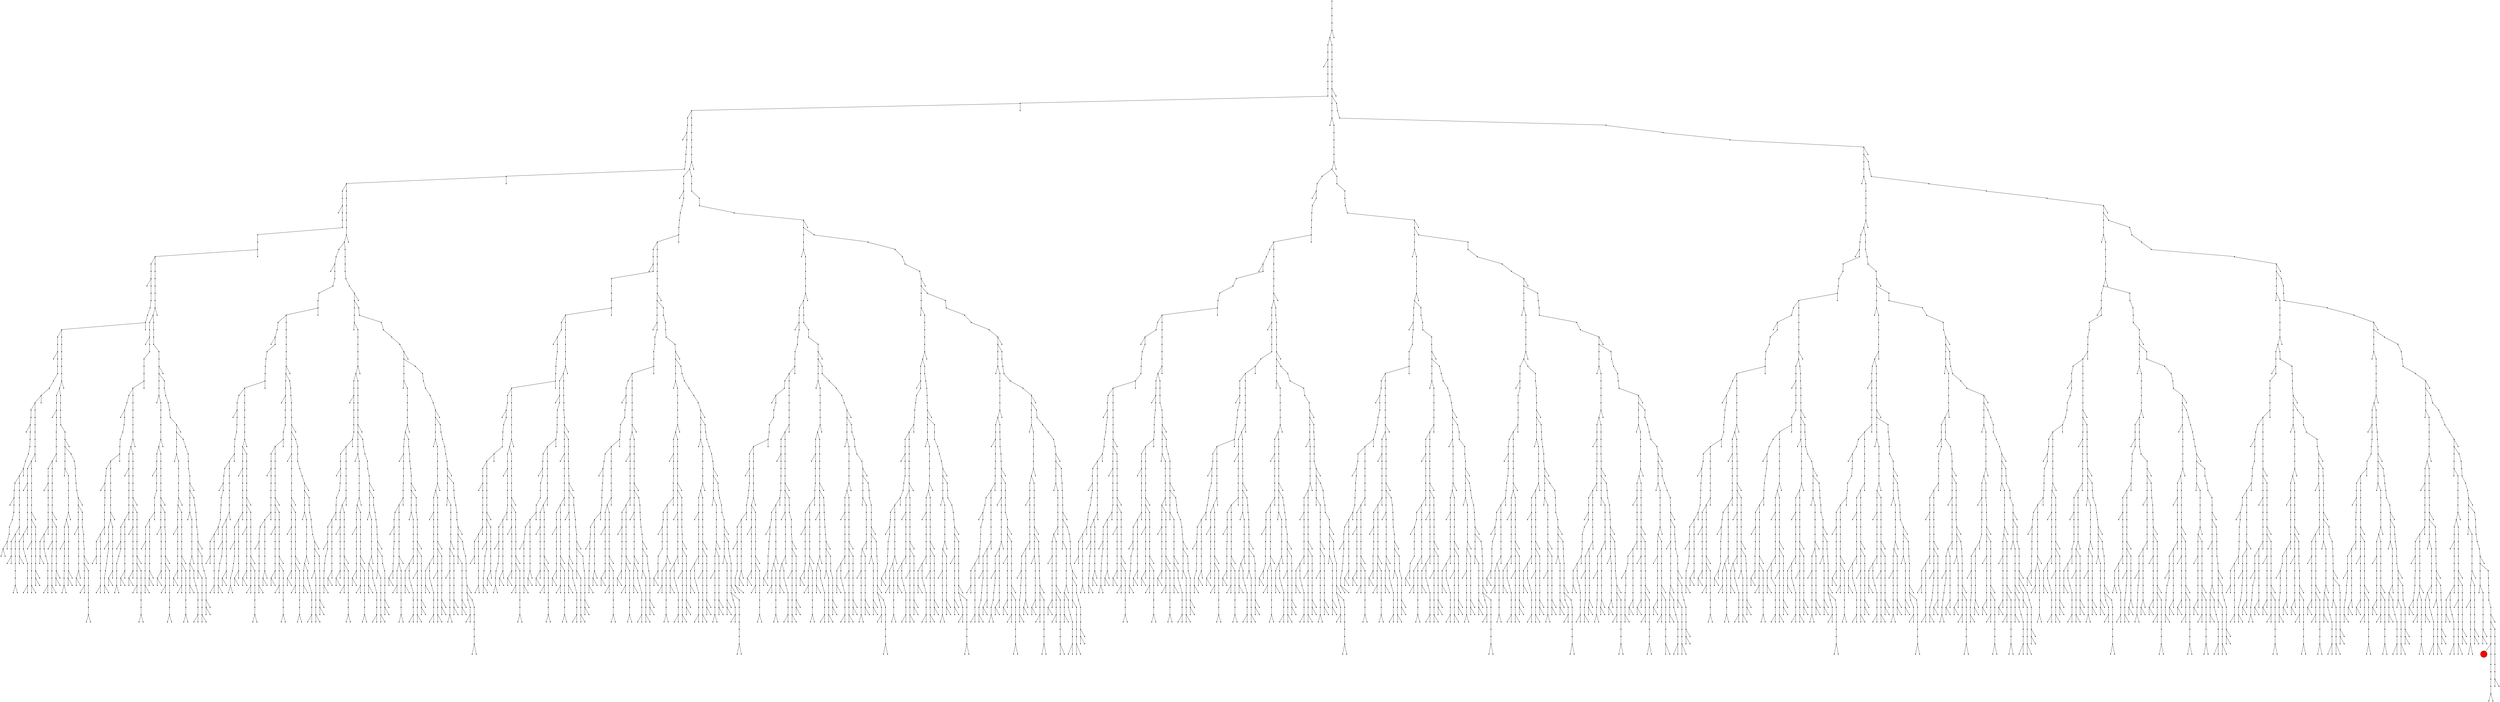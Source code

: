 graph{
node[shape=point]
0 -- 1
1 -- 2
2 -- 3
3 -- 4
4 -- 5
4 -- 6
5 -- 7
5 -- 8
8 -- 9
9 -- 10
10 -- 11
11 -- 12
12 -- 13
13 -- 14
14 -- 15
14 -- 16
7 -- 17
17 -- 18
18 -- 19
18 -- 20
20 -- 21
21 -- 22
22 -- 23
23 -- 24
24 -- 25
25 -- 26
25 -- 27
15 -- 28
15 -- 29
26 -- 30
26 -- 31
29 -- 32
32 -- 33
33 -- 34
34 -- 35
35 -- 36
36 -- 37
37 -- 38
37 -- 39
28 -- 40
40 -- 41
41 -- 42
41 -- 43
38 -- 44
38 -- 45
43 -- 46
46 -- 47
47 -- 48
48 -- 49
49 -- 50
50 -- 51
50 -- 52
31 -- 53
53 -- 54
54 -- 55
55 -- 56
56 -- 57
57 -- 58
58 -- 59
58 -- 60
30 -- 61
61 -- 62
62 -- 63
62 -- 64
59 -- 65
59 -- 66
51 -- 67
51 -- 68
45 -- 69
69 -- 70
70 -- 71
71 -- 72
72 -- 73
73 -- 74
74 -- 75
74 -- 76
64 -- 77
77 -- 78
78 -- 79
79 -- 80
80 -- 81
81 -- 82
81 -- 83
44 -- 84
84 -- 85
85 -- 86
85 -- 87
87 -- 88
88 -- 89
89 -- 90
90 -- 91
91 -- 92
92 -- 93
92 -- 94
67 -- 95
95 -- 96
96 -- 97
96 -- 98
66 -- 99
99 -- 100
100 -- 101
101 -- 102
102 -- 103
103 -- 104
104 -- 105
104 -- 106
82 -- 107
82 -- 108
68 -- 109
109 -- 110
110 -- 111
111 -- 112
112 -- 113
113 -- 114
114 -- 115
114 -- 116
75 -- 117
75 -- 118
65 -- 119
119 -- 120
120 -- 121
120 -- 122
117 -- 123
123 -- 124
124 -- 125
124 -- 126
122 -- 127
127 -- 128
128 -- 129
129 -- 130
130 -- 131
131 -- 132
131 -- 133
93 -- 134
93 -- 135
98 -- 136
136 -- 137
137 -- 138
138 -- 139
139 -- 140
140 -- 141
140 -- 142
105 -- 143
105 -- 144
107 -- 145
145 -- 146
146 -- 147
146 -- 148
118 -- 149
149 -- 150
150 -- 151
151 -- 152
152 -- 153
153 -- 154
154 -- 155
154 -- 156
108 -- 157
157 -- 158
158 -- 159
159 -- 160
160 -- 161
161 -- 162
162 -- 163
162 -- 164
115 -- 165
115 -- 166
165 -- 167
167 -- 168
168 -- 169
168 -- 170
163 -- 171
163 -- 172
132 -- 173
132 -- 174
126 -- 175
175 -- 176
176 -- 177
177 -- 178
178 -- 179
179 -- 180
179 -- 181
155 -- 182
155 -- 183
135 -- 184
184 -- 185
185 -- 186
186 -- 187
187 -- 188
188 -- 189
189 -- 190
189 -- 191
134 -- 192
192 -- 193
193 -- 194
193 -- 195
166 -- 196
196 -- 197
197 -- 198
198 -- 199
199 -- 200
200 -- 201
201 -- 202
201 -- 203
144 -- 204
204 -- 205
205 -- 206
206 -- 207
207 -- 208
208 -- 209
209 -- 210
209 -- 211
148 -- 212
212 -- 213
213 -- 214
214 -- 215
215 -- 216
216 -- 217
216 -- 218
141 -- 219
141 -- 220
143 -- 221
221 -- 222
222 -- 223
222 -- 224
220 -- 225
225 -- 226
226 -- 227
227 -- 228
228 -- 229
229 -- 230
230 -- 231
230 -- 232
224 -- 233
233 -- 234
234 -- 235
235 -- 236
236 -- 237
237 -- 238
237 -- 239
173 -- 240
240 -- 241
241 -- 242
241 -- 243
171 -- 244
244 -- 245
245 -- 246
245 -- 247
170 -- 248
248 -- 249
249 -- 250
250 -- 251
251 -- 252
252 -- 253
252 -- 254
172 -- 255
255 -- 256
256 -- 257
257 -- 258
258 -- 259
259 -- 260
260 -- 261
260 -- 262
174 -- 263
263 -- 264
264 -- 265
265 -- 266
266 -- 267
267 -- 268
268 -- 269
268 -- 270
190 -- 271
190 -- 272
182 -- 273
273 -- 274
274 -- 275
274 -- 276
180 -- 277
180 -- 278
210 -- 279
210 -- 280
183 -- 281
281 -- 282
282 -- 283
283 -- 284
284 -- 285
285 -- 286
286 -- 287
286 -- 288
219 -- 289
289 -- 290
290 -- 291
290 -- 292
217 -- 293
217 -- 294
195 -- 295
295 -- 296
296 -- 297
297 -- 298
298 -- 299
299 -- 300
299 -- 301
202 -- 302
202 -- 303
303 -- 304
304 -- 305
305 -- 306
306 -- 307
307 -- 308
308 -- 309
309 -- 310
309 -- 311
302 -- 312
312 -- 313
313 -- 314
313 -- 315
243 -- 316
316 -- 317
317 -- 318
318 -- 319
319 -- 320
320 -- 321
320 -- 322
279 -- 323
323 -- 324
324 -- 325
324 -- 326
247 -- 327
327 -- 328
328 -- 329
329 -- 330
330 -- 331
331 -- 332
331 -- 333
271 -- 334
334 -- 335
335 -- 336
335 -- 337
280 -- 338
338 -- 339
339 -- 340
340 -- 341
341 -- 342
342 -- 343
343 -- 344
343 -- 345
272 -- 346
346 -- 347
347 -- 348
348 -- 349
349 -- 350
350 -- 351
351 -- 352
351 -- 353
269 -- 354
269 -- 355
277 -- 356
356 -- 357
357 -- 358
357 -- 359
276 -- 360
360 -- 361
361 -- 362
362 -- 363
363 -- 364
364 -- 365
364 -- 366
278 -- 367
367 -- 368
368 -- 369
369 -- 370
370 -- 371
371 -- 372
372 -- 373
372 -- 374
300 -- 375
300 -- 376
294 -- 377
377 -- 378
378 -- 379
379 -- 380
380 -- 381
381 -- 382
382 -- 383
382 -- 384
292 -- 385
385 -- 386
386 -- 387
387 -- 388
388 -- 389
389 -- 390
389 -- 391
231 -- 392
231 -- 393
238 -- 394
238 -- 395
253 -- 396
253 -- 397
293 -- 398
398 -- 399
399 -- 400
399 -- 401
261 -- 402
261 -- 403
287 -- 404
287 -- 405
403 -- 406
406 -- 407
407 -- 408
408 -- 409
409 -- 410
410 -- 411
411 -- 412
411 -- 413
405 -- 414
414 -- 415
415 -- 416
416 -- 417
417 -- 418
418 -- 419
419 -- 420
419 -- 421
359 -- 422
422 -- 423
423 -- 424
424 -- 425
425 -- 426
426 -- 427
426 -- 428
326 -- 429
429 -- 430
430 -- 431
431 -- 432
432 -- 433
433 -- 434
433 -- 435
354 -- 436
436 -- 437
437 -- 438
437 -- 439
315 -- 440
440 -- 441
441 -- 442
442 -- 443
443 -- 444
444 -- 445
444 -- 446
365 -- 447
365 -- 448
373 -- 449
373 -- 450
321 -- 451
321 -- 452
310 -- 453
310 -- 454
375 -- 455
455 -- 456
456 -- 457
456 -- 458
383 -- 459
383 -- 460
390 -- 461
390 -- 462
355 -- 463
463 -- 464
464 -- 465
465 -- 466
466 -- 467
467 -- 468
468 -- 469
468 -- 470
337 -- 471
471 -- 472
472 -- 473
473 -- 474
474 -- 475
475 -- 476
475 -- 477
402 -- 478
478 -- 479
479 -- 480
479 -- 481
404 -- 482
482 -- 483
483 -- 484
483 -- 485
352 -- 486
352 -- 487
401 -- 488
488 -- 489
489 -- 490
490 -- 491
491 -- 492
492 -- 493
492 -- 494
395 -- 495
495 -- 496
496 -- 497
497 -- 498
498 -- 499
499 -- 500
500 -- 501
500 -- 502
376 -- 503
503 -- 504
504 -- 505
505 -- 506
506 -- 507
507 -- 508
508 -- 509
508 -- 510
393 -- 511
511 -- 512
512 -- 513
513 -- 514
514 -- 515
515 -- 516
516 -- 517
516 -- 518
396 -- 519
519 -- 520
520 -- 521
520 -- 522
392 -- 523
523 -- 524
524 -- 525
524 -- 526
394 -- 527
527 -- 528
528 -- 529
528 -- 530
332 -- 531
332 -- 532
397 -- 533
533 -- 534
534 -- 535
535 -- 536
536 -- 537
537 -- 538
538 -- 539
538 -- 540
344 -- 541
344 -- 542
539 -- 543
539 -- 544
542 -- 545
545 -- 546
546 -- 547
547 -- 548
548 -- 549
549 -- 550
550 -- 551
550 -- 552
487 -- 553
553 -- 554
554 -- 555
555 -- 556
556 -- 557
557 -- 558
558 -- 559
558 -- 560
460 -- 561
561 -- 562
562 -- 563
563 -- 564
564 -- 565
565 -- 566
566 -- 567
566 -- 568
439 -- 569
569 -- 570
570 -- 571
571 -- 572
572 -- 573
573 -- 574
573 -- 575
427 -- 576
427 -- 577
434 -- 578
434 -- 579
458 -- 580
580 -- 581
581 -- 582
582 -- 583
583 -- 584
584 -- 585
584 -- 586
448 -- 587
587 -- 588
588 -- 589
589 -- 590
590 -- 591
591 -- 592
592 -- 593
592 -- 594
454 -- 595
595 -- 596
596 -- 597
597 -- 598
598 -- 599
599 -- 600
600 -- 601
600 -- 602
450 -- 603
603 -- 604
604 -- 605
605 -- 606
606 -- 607
607 -- 608
608 -- 609
608 -- 610
452 -- 611
611 -- 612
612 -- 613
613 -- 614
614 -- 615
615 -- 616
616 -- 617
616 -- 618
461 -- 619
619 -- 620
620 -- 621
620 -- 622
459 -- 623
623 -- 624
624 -- 625
624 -- 626
462 -- 627
627 -- 628
628 -- 629
629 -- 630
630 -- 631
631 -- 632
632 -- 633
632 -- 634
412 -- 635
412 -- 636
420 -- 637
420 -- 638
485 -- 639
639 -- 640
640 -- 641
641 -- 642
642 -- 643
643 -- 644
643 -- 645
476 -- 646
476 -- 647
445 -- 648
445 -- 649
447 -- 650
650 -- 651
651 -- 652
651 -- 653
481 -- 654
654 -- 655
655 -- 656
656 -- 657
657 -- 658
658 -- 659
658 -- 660
449 -- 661
661 -- 662
662 -- 663
662 -- 664
451 -- 665
665 -- 666
666 -- 667
666 -- 668
501 -- 669
501 -- 670
486 -- 671
671 -- 672
672 -- 673
672 -- 674
453 -- 675
675 -- 676
676 -- 677
676 -- 678
469 -- 679
469 -- 680
509 -- 681
509 -- 682
531 -- 683
683 -- 684
684 -- 685
684 -- 686
541 -- 687
687 -- 688
688 -- 689
688 -- 690
532 -- 691
691 -- 692
692 -- 693
693 -- 694
694 -- 695
695 -- 696
696 -- 697
696 -- 698
493 -- 699
493 -- 700
517 -- 701
517 -- 702
530 -- 703
703 -- 704
704 -- 705
705 -- 706
706 -- 707
707 -- 708
707 -- 709
522 -- 710
710 -- 711
711 -- 712
712 -- 713
713 -- 714
714 -- 715
714 -- 716
526 -- 717
717 -- 718
718 -- 719
719 -- 720
720 -- 721
721 -- 722
721 -- 723
722 -- 724
722 -- 725
715 -- 726
715 -- 727
585 -- 728
585 -- 729
567 -- 730
567 -- 731
544 -- 732
732 -- 733
733 -- 734
734 -- 735
735 -- 736
736 -- 737
737 -- 738
737 -- 739
644 -- 740
644 -- 741
646 -- 742
742 -- 743
743 -- 744
743 -- 745
648 -- 746
746 -- 747
747 -- 748
747 -- 749
574 -- 750
574 -- 751
697 -- 752
697 -- 753
701 -- 754
754 -- 755
755 -- 756
755 -- 757
708 -- 758
708 -- 759
593 -- 760
593 -- 761
576 -- 762
762 -- 763
763 -- 764
763 -- 765
559 -- 766
559 -- 767
577 -- 768
768 -- 769
769 -- 770
770 -- 771
771 -- 772
772 -- 773
773 -- 774
773 -- 775
579 -- 776
776 -- 777
777 -- 778
778 -- 779
779 -- 780
780 -- 781
781 -- 782
781 -- 783
653 -- 784
784 -- 785
785 -- 786
786 -- 787
787 -- 788
788 -- 789
788 -- 790
626 -- 791
791 -- 792
792 -- 793
793 -- 794
794 -- 795
795 -- 796
795 -- 797
622 -- 798
798 -- 799
799 -- 800
800 -- 801
801 -- 802
802 -- 803
802 -- 804
617 -- 805
617 -- 806
609 -- 807
609 -- 808
649 -- 809
809 -- 810
810 -- 811
811 -- 812
812 -- 813
813 -- 814
814 -- 815
814 -- 816
636 -- 817
817 -- 818
818 -- 819
819 -- 820
820 -- 821
821 -- 822
822 -- 823
822 -- 824
633 -- 825
633 -- 826
647 -- 827
827 -- 828
828 -- 829
829 -- 830
830 -- 831
831 -- 832
832 -- 833
832 -- 834
638 -- 835
835 -- 836
836 -- 837
837 -- 838
838 -- 839
839 -- 840
840 -- 841
840 -- 842
659 -- 843
659 -- 844
678 -- 845
845 -- 846
846 -- 847
847 -- 848
848 -- 849
849 -- 850
849 -- 851
664 -- 852
852 -- 853
853 -- 854
854 -- 855
855 -- 856
856 -- 857
856 -- 858
668 -- 859
859 -- 860
860 -- 861
861 -- 862
862 -- 863
863 -- 864
863 -- 865
674 -- 866
866 -- 867
867 -- 868
868 -- 869
869 -- 870
870 -- 871
870 -- 872
670 -- 873
873 -- 874
874 -- 875
875 -- 876
876 -- 877
877 -- 878
878 -- 879
878 -- 880
669 -- 881
881 -- 882
882 -- 883
882 -- 884
680 -- 885
885 -- 886
886 -- 887
887 -- 888
888 -- 889
889 -- 890
890 -- 891
890 -- 892
681 -- 893
893 -- 894
894 -- 895
894 -- 896
679 -- 897
897 -- 898
898 -- 899
898 -- 900
682 -- 901
901 -- 902
902 -- 903
903 -- 904
904 -- 905
905 -- 906
906 -- 907
906 -- 908
702 -- 909
909 -- 910
910 -- 911
911 -- 912
912 -- 913
913 -- 914
914 -- 915
914 -- 916
690 -- 917
917 -- 918
918 -- 919
919 -- 920
920 -- 921
921 -- 922
921 -- 923
543 -- 924
924 -- 925
925 -- 926
925 -- 927
551 -- 928
551 -- 929
686 -- 930
930 -- 931
931 -- 932
932 -- 933
933 -- 934
934 -- 935
934 -- 936
578 -- 937
937 -- 938
938 -- 939
938 -- 940
601 -- 941
601 -- 942
699 -- 943
943 -- 944
944 -- 945
944 -- 946
700 -- 947
947 -- 948
948 -- 949
949 -- 950
950 -- 951
951 -- 952
952 -- 953
952 -- 954
635 -- 955
955 -- 956
956 -- 957
956 -- 958
637 -- 959
959 -- 960
960 -- 961
960 -- 962
958 -- 963
963 -- 964
964 -- 965
965 -- 966
966 -- 967
967 -- 968
967 -- 969
962 -- 970
970 -- 971
971 -- 972
972 -- 973
973 -- 974
974 -- 975
974 -- 976
740 -- 977
977 -- 978
978 -- 979
978 -- 980
726 -- 981
981 -- 982
982 -- 983
982 -- 984
725 -- 985
985 -- 986
986 -- 987
987 -- 988
988 -- 989
989 -- 990
990 -- 991
990 -- 992
727 -- 993
993 -- 994
994 -- 995
995 -- 996
996 -- 997
997 -- 998
998 -- 999
998 -- 1000
730 -- 1001
1001 -- 1002
1002 -- 1003
1002 -- 1004
729 -- 1005
1005 -- 1006
1006 -- 1007
1007 -- 1008
1008 -- 1009
1009 -- 1010
1010 -- 1011
1010 -- 1012
731 -- 1013
1013 -- 1014
1014 -- 1015
1015 -- 1016
1016 -- 1017
1017 -- 1018
1018 -- 1019
1018 -- 1020
750 -- 1021
1021 -- 1022
1022 -- 1023
1022 -- 1024
741 -- 1025
1025 -- 1026
1026 -- 1027
1027 -- 1028
1028 -- 1029
1029 -- 1030
1030 -- 1031
1030 -- 1032
745 -- 1033
1033 -- 1034
1034 -- 1035
1035 -- 1036
1036 -- 1037
1037 -- 1038
1037 -- 1039
751 -- 1040
1040 -- 1041
1041 -- 1042
1042 -- 1043
1043 -- 1044
1044 -- 1045
1045 -- 1046
1045 -- 1047
749 -- 1048
1048 -- 1049
1049 -- 1050
1050 -- 1051
1051 -- 1052
1052 -- 1053
1052 -- 1054
767 -- 1055
1055 -- 1056
1056 -- 1057
1057 -- 1058
1058 -- 1059
1059 -- 1060
1060 -- 1061
1060 -- 1062
757 -- 1063
1063 -- 1064
1064 -- 1065
1065 -- 1066
1066 -- 1067
1067 -- 1068
1067 -- 1069
753 -- 1070
1070 -- 1071
1071 -- 1072
1072 -- 1073
1073 -- 1074
1074 -- 1075
1075 -- 1076
1075 -- 1077
724 -- 1078
1078 -- 1079
1079 -- 1080
1079 -- 1081
728 -- 1082
1082 -- 1083
1083 -- 1084
1083 -- 1085
752 -- 1086
1086 -- 1087
1087 -- 1088
1087 -- 1089
738 -- 1090
738 -- 1091
765 -- 1092
1092 -- 1093
1093 -- 1094
1094 -- 1095
1095 -- 1096
1096 -- 1097
1096 -- 1098
759 -- 1099
1099 -- 1100
1100 -- 1101
1101 -- 1102
1102 -- 1103
1103 -- 1104
1104 -- 1105
1104 -- 1106
758 -- 1107
1107 -- 1108
1108 -- 1109
1108 -- 1110
760 -- 1111
1111 -- 1112
1112 -- 1113
1112 -- 1114
761 -- 1115
1115 -- 1116
1116 -- 1117
1117 -- 1118
1118 -- 1119
1119 -- 1120
1120 -- 1121
1120 -- 1122
803 -- 1123
803 -- 1124
826 -- 1125
1125 -- 1126
1126 -- 1127
1127 -- 1128
1128 -- 1129
1129 -- 1130
1130 -- 1131
1130 -- 1132
789 -- 1133
789 -- 1134
782 -- 1135
782 -- 1136
774 -- 1137
774 -- 1138
805 -- 1139
1139 -- 1140
1140 -- 1141
1140 -- 1142
807 -- 1143
1143 -- 1144
1144 -- 1145
1144 -- 1146
815 -- 1147
815 -- 1148
825 -- 1149
1149 -- 1150
1150 -- 1151
1150 -- 1152
796 -- 1153
796 -- 1154
843 -- 1155
1155 -- 1156
1156 -- 1157
1156 -- 1158
857 -- 1159
857 -- 1160
864 -- 1161
864 -- 1162
871 -- 1163
871 -- 1164
823 -- 1165
823 -- 1166
806 -- 1167
1167 -- 1168
1168 -- 1169
1169 -- 1170
1170 -- 1171
1171 -- 1172
1172 -- 1173
1172 -- 1174
766 -- 1175
1175 -- 1176
1176 -- 1177
1176 -- 1178
907 -- 1179
907 -- 1180
915 -- 1181
915 -- 1182
808 -- 1183
1183 -- 1184
1184 -- 1185
1185 -- 1186
1186 -- 1187
1187 -- 1188
1188 -- 1189
1188 -- 1190
928 -- 1191
1191 -- 1192
1192 -- 1193
1192 -- 1194
935 -- 1195
935 -- 1196
953 -- 1197
953 -- 1198
879 -- 1199
879 -- 1200
833 -- 1201
833 -- 1202
841 -- 1203
841 -- 1204
850 -- 1205
850 -- 1206
844 -- 1207
1207 -- 1208
1208 -- 1209
1209 -- 1210
1210 -- 1211
1211 -- 1212
1212 -- 1213
1212 -- 1214
891 -- 1215
891 -- 1216
884 -- 1217
1217 -- 1218
1218 -- 1219
1219 -- 1220
1220 -- 1221
1221 -- 1222
1221 -- 1223
927 -- 1224
1224 -- 1225
1225 -- 1226
1226 -- 1227
1227 -- 1228
1228 -- 1229
1228 -- 1230
896 -- 1231
1231 -- 1232
1232 -- 1233
1233 -- 1234
1234 -- 1235
1235 -- 1236
1235 -- 1237
900 -- 1238
1238 -- 1239
1239 -- 1240
1240 -- 1241
1241 -- 1242
1242 -- 1243
1242 -- 1244
922 -- 1245
922 -- 1246
941 -- 1247
1247 -- 1248
1248 -- 1249
1248 -- 1250
940 -- 1251
1251 -- 1252
1252 -- 1253
1253 -- 1254
1254 -- 1255
1255 -- 1256
1255 -- 1257
929 -- 1258
1258 -- 1259
1259 -- 1260
1260 -- 1261
1261 -- 1262
1262 -- 1263
1263 -- 1264
1263 -- 1265
942 -- 1266
1266 -- 1267
1267 -- 1268
1268 -- 1269
1269 -- 1270
1270 -- 1271
1271 -- 1272
1271 -- 1273
946 -- 1274
1274 -- 1275
1275 -- 1276
1276 -- 1277
1277 -- 1278
1278 -- 1279
1278 -- 1280
1279 -- 1281
1279 -- 1282
1272 -- 1283
1272 -- 1284
1114 -- 1285
1285 -- 1286
1286 -- 1287
1287 -- 1288
1288 -- 1289
1289 -- 1290
1289 -- 1291
984 -- 1292
1292 -- 1293
1293 -- 1294
1294 -- 1295
1295 -- 1296
1296 -- 1297
1296 -- 1298
975 -- 1299
975 -- 1300
968 -- 1301
968 -- 1302
980 -- 1303
1303 -- 1304
1304 -- 1305
1305 -- 1306
1306 -- 1307
1307 -- 1308
1307 -- 1309
1004 -- 1310
1310 -- 1311
1311 -- 1312
1312 -- 1313
1313 -- 1314
1314 -- 1315
1314 -- 1316
1024 -- 1317
1317 -- 1318
1318 -- 1319
1319 -- 1320
1320 -- 1321
1321 -- 1322
1321 -- 1323
1110 -- 1324
1324 -- 1325
1325 -- 1326
1326 -- 1327
1327 -- 1328
1328 -- 1329
1328 -- 1330
1236 -- 1331
1236 -- 1332
1147 -- 1333
1333 -- 1334
1334 -- 1335
1334 -- 1336
1053 -- 1337
1053 -- 1338
1137 -- 1339
1339 -- 1340
1340 -- 1341
1340 -- 1342
1089 -- 1343
1343 -- 1344
1344 -- 1345
1345 -- 1346
1346 -- 1347
1347 -- 1348
1347 -- 1349
1081 -- 1350
1350 -- 1351
1351 -- 1352
1352 -- 1353
1353 -- 1354
1354 -- 1355
1354 -- 1356
1085 -- 1357
1357 -- 1358
1358 -- 1359
1359 -- 1360
1360 -- 1361
1361 -- 1362
1361 -- 1363
1091 -- 1364
1364 -- 1365
1365 -- 1366
1366 -- 1367
1367 -- 1368
1368 -- 1369
1369 -- 1370
1369 -- 1371
1090 -- 1372
1372 -- 1373
1373 -- 1374
1373 -- 1375
1194 -- 1376
1376 -- 1377
1377 -- 1378
1378 -- 1379
1379 -- 1380
1380 -- 1381
1380 -- 1382
1158 -- 1383
1383 -- 1384
1384 -- 1385
1385 -- 1386
1386 -- 1387
1387 -- 1388
1387 -- 1389
1138 -- 1390
1390 -- 1391
1391 -- 1392
1392 -- 1393
1393 -- 1394
1394 -- 1395
1395 -- 1396
1395 -- 1397
1124 -- 1398
1398 -- 1399
1399 -- 1400
1400 -- 1401
1401 -- 1402
1402 -- 1403
1403 -- 1404
1403 -- 1405
1121 -- 1406
1121 -- 1407
1136 -- 1408
1408 -- 1409
1409 -- 1410
1410 -- 1411
1411 -- 1412
1412 -- 1413
1413 -- 1414
1413 -- 1415
1134 -- 1416
1416 -- 1417
1417 -- 1418
1418 -- 1419
1419 -- 1420
1420 -- 1421
1421 -- 1422
1421 -- 1423
1153 -- 1424
1424 -- 1425
1425 -- 1426
1425 -- 1427
1142 -- 1428
1428 -- 1429
1429 -- 1430
1430 -- 1431
1431 -- 1432
1432 -- 1433
1432 -- 1434
1146 -- 1435
1435 -- 1436
1436 -- 1437
1437 -- 1438
1438 -- 1439
1439 -- 1440
1439 -- 1441
1154 -- 1442
1442 -- 1443
1443 -- 1444
1444 -- 1445
1445 -- 1446
1446 -- 1447
1447 -- 1448
1447 -- 1449
1148 -- 1450
1450 -- 1451
1451 -- 1452
1452 -- 1453
1453 -- 1454
1454 -- 1455
1455 -- 1456
1455 -- 1457
1152 -- 1458
1458 -- 1459
1459 -- 1460
1460 -- 1461
1461 -- 1462
1462 -- 1463
1462 -- 1464
1189 -- 1465
1189 -- 1466
1178 -- 1467
1467 -- 1468
1468 -- 1469
1469 -- 1470
1470 -- 1471
1471 -- 1472
1471 -- 1473
1162 -- 1474
1474 -- 1475
1475 -- 1476
1476 -- 1477
1477 -- 1478
1478 -- 1479
1479 -- 1480
1479 -- 1481
1160 -- 1482
1482 -- 1483
1483 -- 1484
1484 -- 1485
1485 -- 1486
1486 -- 1487
1487 -- 1488
1487 -- 1489
1159 -- 1490
1490 -- 1491
1491 -- 1492
1491 -- 1493
1164 -- 1494
1494 -- 1495
1495 -- 1496
1496 -- 1497
1497 -- 1498
1498 -- 1499
1499 -- 1500
1499 -- 1501
1166 -- 1502
1502 -- 1503
1503 -- 1504
1504 -- 1505
1505 -- 1506
1506 -- 1507
1507 -- 1508
1507 -- 1509
1165 -- 1510
1510 -- 1511
1511 -- 1512
1511 -- 1513
1173 -- 1514
1173 -- 1515
1181 -- 1516
1516 -- 1517
1517 -- 1518
1517 -- 1519
1180 -- 1520
1520 -- 1521
1521 -- 1522
1522 -- 1523
1523 -- 1524
1524 -- 1525
1525 -- 1526
1525 -- 1527
1182 -- 1528
1528 -- 1529
1529 -- 1530
1530 -- 1531
1531 -- 1532
1532 -- 1533
1533 -- 1534
1533 -- 1535
1256 -- 1536
1256 -- 1537
1203 -- 1538
1538 -- 1539
1539 -- 1540
1539 -- 1541
1179 -- 1542
1542 -- 1543
1543 -- 1544
1543 -- 1545
1199 -- 1546
1546 -- 1547
1547 -- 1548
1547 -- 1549
1197 -- 1550
1550 -- 1551
1551 -- 1552
1551 -- 1553
1196 -- 1554
1554 -- 1555
1555 -- 1556
1556 -- 1557
1557 -- 1558
1558 -- 1559
1559 -- 1560
1559 -- 1561
1198 -- 1562
1562 -- 1563
1563 -- 1564
1564 -- 1565
1565 -- 1566
1566 -- 1567
1567 -- 1568
1567 -- 1569
1200 -- 1570
1570 -- 1571
1571 -- 1572
1572 -- 1573
1573 -- 1574
1574 -- 1575
1575 -- 1576
1575 -- 1577
991 -- 1578
991 -- 1579
1195 -- 1580
1580 -- 1581
1581 -- 1582
1581 -- 1583
1202 -- 1584
1584 -- 1585
1585 -- 1586
1586 -- 1587
1587 -- 1588
1588 -- 1589
1589 -- 1590
1589 -- 1591
999 -- 1592
999 -- 1593
1201 -- 1594
1594 -- 1595
1595 -- 1596
1595 -- 1597
1011 -- 1598
1011 -- 1599
1019 -- 1600
1019 -- 1601
1205 -- 1602
1602 -- 1603
1603 -- 1604
1603 -- 1605
1204 -- 1606
1606 -- 1607
1607 -- 1608
1608 -- 1609
1609 -- 1610
1610 -- 1611
1611 -- 1612
1611 -- 1613
1031 -- 1614
1031 -- 1615
1038 -- 1616
1038 -- 1617
1206 -- 1618
1618 -- 1619
1619 -- 1620
1620 -- 1621
1621 -- 1622
1622 -- 1623
1623 -- 1624
1623 -- 1625
1046 -- 1626
1046 -- 1627
1061 -- 1628
1061 -- 1629
1215 -- 1630
1630 -- 1631
1631 -- 1632
1631 -- 1633
1213 -- 1634
1213 -- 1635
1068 -- 1636
1068 -- 1637
1076 -- 1638
1076 -- 1639
1216 -- 1640
1640 -- 1641
1641 -- 1642
1642 -- 1643
1643 -- 1644
1644 -- 1645
1645 -- 1646
1645 -- 1647
1264 -- 1648
1264 -- 1649
1222 -- 1650
1222 -- 1651
1163 -- 1652
1652 -- 1653
1653 -- 1654
1653 -- 1655
1097 -- 1656
1097 -- 1657
1105 -- 1658
1105 -- 1659
1229 -- 1660
1229 -- 1661
1161 -- 1662
1662 -- 1663
1663 -- 1664
1663 -- 1665
1123 -- 1666
1666 -- 1667
1667 -- 1668
1667 -- 1669
1131 -- 1670
1131 -- 1671
1133 -- 1672
1672 -- 1673
1673 -- 1674
1673 -- 1675
1245 -- 1676
1676 -- 1677
1677 -- 1678
1677 -- 1679
1135 -- 1680
1680 -- 1681
1681 -- 1682
1681 -- 1683
1246 -- 1684
1684 -- 1685
1685 -- 1686
1686 -- 1687
1687 -- 1688
1688 -- 1689
1689 -- 1690
1689 -- 1691
1243 -- 1692
1243 -- 1693
1250 -- 1694
1694 -- 1695
1695 -- 1696
1696 -- 1697
1697 -- 1698
1698 -- 1699
1698 -- 1700
1693 -- 1701
1701 -- 1702
1702 -- 1703
1703 -- 1704
1704 -- 1705
1705 -- 1706
1706 -- 1707
1706 -- 1708
1519 -- 1709
1709 -- 1710
1710 -- 1711
1711 -- 1712
1712 -- 1713
1713 -- 1714
1713 -- 1715
1315 -- 1716
1315 -- 1717
1300 -- 1718
1718 -- 1719
1719 -- 1720
1720 -- 1721
1721 -- 1722
1722 -- 1723
1723 -- 1724
1723 -- 1725
1283 -- 1726
1726 -- 1727
1727 -- 1728
1727 -- 1729
1282 -- 1730
1730 -- 1731
1731 -- 1732
1732 -- 1733
1733 -- 1734
1734 -- 1735
1735 -- 1736
1735 -- 1737
1406 -- 1738
1738 -- 1739
1739 -- 1740
1739 -- 1741
1422 -- 1742
1422 -- 1743
1284 -- 1744
1744 -- 1745
1745 -- 1746
1746 -- 1747
1747 -- 1748
1748 -- 1749
1749 -- 1750
1749 -- 1751
1433 -- 1752
1433 -- 1753
1440 -- 1754
1440 -- 1755
1448 -- 1756
1448 -- 1757
1456 -- 1758
1456 -- 1759
1290 -- 1760
1290 -- 1761
1463 -- 1762
1463 -- 1763
1465 -- 1764
1764 -- 1765
1765 -- 1766
1765 -- 1767
1281 -- 1768
1768 -- 1769
1769 -- 1770
1769 -- 1771
1299 -- 1772
1772 -- 1773
1773 -- 1774
1773 -- 1775
1472 -- 1776
1472 -- 1777
1480 -- 1778
1480 -- 1779
1297 -- 1780
1297 -- 1781
1488 -- 1782
1488 -- 1783
1500 -- 1784
1500 -- 1785
1308 -- 1786
1308 -- 1787
1302 -- 1788
1788 -- 1789
1789 -- 1790
1790 -- 1791
1791 -- 1792
1792 -- 1793
1793 -- 1794
1793 -- 1795
1514 -- 1796
1796 -- 1797
1797 -- 1798
1797 -- 1799
1526 -- 1800
1526 -- 1801
1534 -- 1802
1534 -- 1803
1331 -- 1804
1804 -- 1805
1805 -- 1806
1805 -- 1807
1322 -- 1808
1322 -- 1809
1301 -- 1810
1810 -- 1811
1811 -- 1812
1811 -- 1813
1536 -- 1814
1814 -- 1815
1815 -- 1816
1815 -- 1817
1332 -- 1818
1818 -- 1819
1819 -- 1820
1820 -- 1821
1821 -- 1822
1822 -- 1823
1823 -- 1824
1823 -- 1825
1560 -- 1826
1560 -- 1827
1329 -- 1828
1329 -- 1829
1568 -- 1830
1568 -- 1831
1578 -- 1832
1832 -- 1833
1833 -- 1834
1833 -- 1835
1338 -- 1836
1836 -- 1837
1837 -- 1838
1838 -- 1839
1839 -- 1840
1840 -- 1841
1841 -- 1842
1841 -- 1843
1336 -- 1844
1844 -- 1845
1845 -- 1846
1846 -- 1847
1847 -- 1848
1848 -- 1849
1848 -- 1850
1590 -- 1851
1590 -- 1852
1598 -- 1853
1853 -- 1854
1854 -- 1855
1854 -- 1856
1337 -- 1857
1857 -- 1858
1858 -- 1859
1858 -- 1860
1342 -- 1861
1861 -- 1862
1862 -- 1863
1863 -- 1864
1864 -- 1865
1865 -- 1866
1865 -- 1867
1600 -- 1868
1868 -- 1869
1869 -- 1870
1869 -- 1871
1612 -- 1872
1612 -- 1873
1614 -- 1874
1874 -- 1875
1875 -- 1876
1875 -- 1877
1616 -- 1878
1878 -- 1879
1879 -- 1880
1879 -- 1881
1515 -- 1882
1882 -- 1883
1883 -- 1884
1884 -- 1885
1885 -- 1886
1886 -- 1887
1887 -- 1888
1887 -- 1889
1375 -- 1890
1890 -- 1891
1891 -- 1892
1892 -- 1893
1893 -- 1894
1894 -- 1895
1894 -- 1896
1362 -- 1897
1362 -- 1898
1624 -- 1899
1624 -- 1900
1626 -- 1901
1901 -- 1902
1902 -- 1903
1902 -- 1904
1628 -- 1905
1905 -- 1906
1906 -- 1907
1906 -- 1908
1634 -- 1909
1909 -- 1910
1910 -- 1911
1910 -- 1912
1636 -- 1913
1913 -- 1914
1914 -- 1915
1914 -- 1916
1650 -- 1917
1917 -- 1918
1918 -- 1919
1918 -- 1920
1660 -- 1921
1921 -- 1922
1922 -- 1923
1922 -- 1924
1404 -- 1925
1404 -- 1926
1670 -- 1927
1927 -- 1928
1928 -- 1929
1928 -- 1930
1407 -- 1931
1931 -- 1932
1932 -- 1933
1933 -- 1934
1934 -- 1935
1935 -- 1936
1936 -- 1937
1936 -- 1938
1692 -- 1939
1939 -- 1940
1940 -- 1941
1940 -- 1942
1699 -- 1943
1699 -- 1944
1427 -- 1945
1945 -- 1946
1946 -- 1947
1947 -- 1948
1948 -- 1949
1949 -- 1950
1949 -- 1951
1414 -- 1952
1414 -- 1953
1466 -- 1954
1954 -- 1955
1955 -- 1956
1956 -- 1957
1957 -- 1958
1958 -- 1959
1959 -- 1960
1959 -- 1961
1513 -- 1962
1962 -- 1963
1963 -- 1964
1964 -- 1965
1965 -- 1966
1966 -- 1967
1966 -- 1968
1493 -- 1969
1969 -- 1970
1970 -- 1971
1971 -- 1972
1972 -- 1973
1973 -- 1974
1973 -- 1975
1508 -- 1976
1508 -- 1977
1690 -- 1978
1690 -- 1979
1639 -- 1980
1980 -- 1981
1981 -- 1982
1982 -- 1983
1983 -- 1984
1984 -- 1985
1985 -- 1986
1985 -- 1987
1593 -- 1988
1988 -- 1989
1989 -- 1990
1990 -- 1991
1991 -- 1992
1992 -- 1993
1993 -- 1994
1993 -- 1995
1553 -- 1996
1996 -- 1997
1997 -- 1998
1998 -- 1999
1999 -- 2000
2000 -- 2001
2000 -- 2002
1537 -- 2003
2003 -- 2004
2004 -- 2005
2005 -- 2006
2006 -- 2007
2007 -- 2008
2008 -- 2009
2008 -- 2010
1549 -- 2011
2011 -- 2012
2012 -- 2013
2013 -- 2014
2014 -- 2015
2015 -- 2016
2015 -- 2017
1541 -- 2018
2018 -- 2019
2019 -- 2020
2020 -- 2021
2021 -- 2022
2022 -- 2023
2022 -- 2024
1545 -- 2025
2025 -- 2026
2026 -- 2027
2027 -- 2028
2028 -- 2029
2029 -- 2030
2029 -- 2031
1583 -- 2032
2032 -- 2033
2033 -- 2034
2034 -- 2035
2035 -- 2036
2036 -- 2037
2036 -- 2038
1576 -- 2039
1576 -- 2040
1579 -- 2041
2041 -- 2042
2042 -- 2043
2043 -- 2044
2044 -- 2045
2045 -- 2046
2046 -- 2047
2046 -- 2048
1637 -- 2049
2049 -- 2050
2050 -- 2051
2051 -- 2052
2052 -- 2053
2053 -- 2054
2054 -- 2055
2054 -- 2056
1599 -- 2057
2057 -- 2058
2058 -- 2059
2059 -- 2060
2060 -- 2061
2061 -- 2062
2062 -- 2063
2062 -- 2064
1592 -- 2065
2065 -- 2066
2066 -- 2067
2066 -- 2068
1597 -- 2069
2069 -- 2070
2070 -- 2071
2071 -- 2072
2072 -- 2073
2073 -- 2074
2073 -- 2075
1601 -- 2076
2076 -- 2077
2077 -- 2078
2078 -- 2079
2079 -- 2080
2080 -- 2081
2081 -- 2082
2081 -- 2083
1605 -- 2084
2084 -- 2085
2085 -- 2086
2086 -- 2087
2087 -- 2088
2088 -- 2089
2088 -- 2090
1635 -- 2091
2091 -- 2092
2092 -- 2093
2093 -- 2094
2094 -- 2095
2095 -- 2096
2096 -- 2097
2096 -- 2098
1615 -- 2099
2099 -- 2100
2100 -- 2101
2101 -- 2102
2102 -- 2103
2103 -- 2104
2104 -- 2105
2104 -- 2106
1617 -- 2107
2107 -- 2108
2108 -- 2109
2109 -- 2110
2110 -- 2111
2111 -- 2112
2112 -- 2113
2112 -- 2114
1633 -- 2115
2115 -- 2116
2116 -- 2117
2117 -- 2118
2118 -- 2119
2119 -- 2120
2119 -- 2121
1627 -- 2122
2122 -- 2123
2123 -- 2124
2124 -- 2125
2125 -- 2126
2126 -- 2127
2127 -- 2128
2127 -- 2129
1629 -- 2130
2130 -- 2131
2131 -- 2132
2132 -- 2133
2133 -- 2134
2134 -- 2135
2135 -- 2136
2135 -- 2137
1655 -- 2138
2138 -- 2139
2139 -- 2140
2140 -- 2141
2141 -- 2142
2142 -- 2143
2142 -- 2144
1638 -- 2145
2145 -- 2146
2146 -- 2147
2146 -- 2148
1646 -- 2149
1646 -- 2150
1651 -- 2151
2151 -- 2152
2152 -- 2153
2153 -- 2154
2154 -- 2155
2155 -- 2156
2156 -- 2157
2156 -- 2158
1649 -- 2159
2159 -- 2160
2160 -- 2161
2161 -- 2162
2162 -- 2163
2163 -- 2164
2164 -- 2165
2164 -- 2166
1648 -- 2167
2167 -- 2168
2168 -- 2169
2168 -- 2170
1665 -- 2171
2171 -- 2172
2172 -- 2173
2173 -- 2174
2174 -- 2175
2175 -- 2176
2175 -- 2177
1656 -- 2178
2178 -- 2179
2179 -- 2180
2179 -- 2181
1657 -- 2182
2182 -- 2183
2183 -- 2184
2184 -- 2185
2185 -- 2186
2186 -- 2187
2187 -- 2188
2187 -- 2189
1661 -- 2190
2190 -- 2191
2191 -- 2192
2192 -- 2193
2193 -- 2194
2194 -- 2195
2195 -- 2196
2195 -- 2197
1659 -- 2198
2198 -- 2199
2199 -- 2200
2200 -- 2201
2201 -- 2202
2202 -- 2203
2203 -- 2204
2203 -- 2205
1658 -- 2206
2206 -- 2207
2207 -- 2208
2207 -- 2209
1683 -- 2210
2210 -- 2211
2211 -- 2212
2212 -- 2213
2213 -- 2214
2214 -- 2215
2214 -- 2216
1675 -- 2217
2217 -- 2218
2218 -- 2219
2219 -- 2220
2220 -- 2221
2221 -- 2222
2221 -- 2223
1669 -- 2224
2224 -- 2225
2225 -- 2226
2226 -- 2227
2227 -- 2228
2228 -- 2229
2228 -- 2230
1348 -- 2231
1348 -- 2232
1671 -- 2233
2233 -- 2234
2234 -- 2235
2235 -- 2236
2236 -- 2237
2237 -- 2238
2238 -- 2239
2238 -- 2240
1355 -- 2241
1355 -- 2242
1370 -- 2243
1370 -- 2244
1381 -- 2245
1381 -- 2246
1679 -- 2247
2247 -- 2248
2248 -- 2249
2249 -- 2250
2250 -- 2251
2251 -- 2252
2251 -- 2253
1388 -- 2254
1388 -- 2255
1396 -- 2256
1396 -- 2257
2255 -- 2258
2258 -- 2259
2259 -- 2260
2260 -- 2261
2261 -- 2262
2262 -- 2263
2263 -- 2264
2263 -- 2265
2257 -- 2266
2266 -- 2267
2267 -- 2268
2268 -- 2269
2269 -- 2270
2270 -- 2271
2271 -- 2272
2271 -- 2273
1977 -- 2274
2274 -- 2275
2275 -- 2276
2276 -- 2277
2277 -- 2278
2278 -- 2279
2279 -- 2280
2279 -- 2281
1873 -- 2282
2282 -- 2283
2283 -- 2284
2284 -- 2285
2285 -- 2286
2286 -- 2287
2287 -- 2288
2287 -- 2289
1799 -- 2290
2290 -- 2291
2291 -- 2292
2292 -- 2293
2293 -- 2294
2294 -- 2295
2294 -- 2296
1752 -- 2297
2297 -- 2298
2298 -- 2299
2298 -- 2300
1729 -- 2301
2301 -- 2302
2302 -- 2303
2303 -- 2304
2304 -- 2305
2305 -- 2306
2305 -- 2307
1707 -- 2308
1707 -- 2309
1714 -- 2310
1714 -- 2311
1717 -- 2312
2312 -- 2313
2313 -- 2314
2314 -- 2315
2315 -- 2316
2316 -- 2317
2317 -- 2318
2317 -- 2319
1754 -- 2320
2320 -- 2321
2321 -- 2322
2321 -- 2323
1743 -- 2324
2324 -- 2325
2325 -- 2326
2326 -- 2327
2327 -- 2328
2328 -- 2329
2329 -- 2330
2329 -- 2331
1741 -- 2332
2332 -- 2333
2333 -- 2334
2334 -- 2335
2335 -- 2336
2336 -- 2337
2336 -- 2338
1755 -- 2339
2339 -- 2340
2340 -- 2341
2341 -- 2342
2342 -- 2343
2343 -- 2344
2344 -- 2345
2344 -- 2346
1753 -- 2347
2347 -- 2348
2348 -- 2349
2349 -- 2350
2350 -- 2351
2351 -- 2352
2352 -- 2353
2352 -- 2354
1771 -- 2355
2355 -- 2356
2356 -- 2357
2357 -- 2358
2358 -- 2359
2359 -- 2360
2359 -- 2361
1761 -- 2362
2362 -- 2363
2363 -- 2364
2364 -- 2365
2365 -- 2366
2366 -- 2367
2367 -- 2368
2367 -- 2369
1757 -- 2370
2370 -- 2371
2371 -- 2372
2372 -- 2373
2373 -- 2374
2374 -- 2375
2375 -- 2376
2375 -- 2377
1759 -- 2378
2378 -- 2379
2379 -- 2380
2380 -- 2381
2381 -- 2382
2382 -- 2383
2383 -- 2384
2383 -- 2385
1763 -- 2386
2386 -- 2387
2387 -- 2388
2388 -- 2389
2389 -- 2390
2390 -- 2391
2391 -- 2392
2391 -- 2393
1767 -- 2394
2394 -- 2395
2395 -- 2396
2396 -- 2397
2397 -- 2398
2398 -- 2399
2398 -- 2400
1787 -- 2401
2401 -- 2402
2402 -- 2403
2403 -- 2404
2404 -- 2405
2405 -- 2406
2406 -- 2407
2406 -- 2408
1779 -- 2409
2409 -- 2410
2410 -- 2411
2411 -- 2412
2412 -- 2413
2413 -- 2414
2414 -- 2415
2414 -- 2416
1775 -- 2417
2417 -- 2418
2418 -- 2419
2419 -- 2420
2420 -- 2421
2421 -- 2422
2421 -- 2423
1777 -- 2424
2424 -- 2425
2425 -- 2426
2426 -- 2427
2427 -- 2428
2428 -- 2429
2429 -- 2430
2429 -- 2431
1785 -- 2432
2432 -- 2433
2433 -- 2434
2434 -- 2435
2435 -- 2436
2436 -- 2437
2437 -- 2438
2437 -- 2439
1781 -- 2440
2440 -- 2441
2441 -- 2442
2442 -- 2443
2443 -- 2444
2444 -- 2445
2445 -- 2446
2445 -- 2447
1783 -- 2448
2448 -- 2449
2449 -- 2450
2450 -- 2451
2451 -- 2452
2452 -- 2453
2453 -- 2454
2453 -- 2455
1871 -- 2456
2456 -- 2457
2457 -- 2458
2458 -- 2459
2459 -- 2460
2460 -- 2461
2460 -- 2462
1824 -- 2463
1824 -- 2464
1809 -- 2465
2465 -- 2466
2466 -- 2467
2467 -- 2468
2468 -- 2469
2469 -- 2470
2470 -- 2471
2470 -- 2472
1801 -- 2473
2473 -- 2474
2474 -- 2475
2475 -- 2476
2476 -- 2477
2477 -- 2478
2478 -- 2479
2478 -- 2480
1794 -- 2481
1794 -- 2482
1807 -- 2483
2483 -- 2484
2484 -- 2485
2485 -- 2486
2486 -- 2487
2487 -- 2488
2487 -- 2489
1803 -- 2490
2490 -- 2491
2491 -- 2492
2492 -- 2493
2493 -- 2494
2494 -- 2495
2495 -- 2496
2495 -- 2497
1802 -- 2498
2498 -- 2499
2499 -- 2500
2499 -- 2501
1813 -- 2502
2502 -- 2503
2503 -- 2504
2504 -- 2505
2505 -- 2506
2506 -- 2507
2506 -- 2508
1817 -- 2509
2509 -- 2510
2510 -- 2511
2511 -- 2512
2512 -- 2513
2513 -- 2514
2513 -- 2515
1808 -- 2516
2516 -- 2517
2517 -- 2518
2517 -- 2519
1829 -- 2520
2520 -- 2521
2521 -- 2522
2522 -- 2523
2523 -- 2524
2524 -- 2525
2525 -- 2526
2525 -- 2527
1800 -- 2528
2528 -- 2529
2529 -- 2530
2529 -- 2531
1827 -- 2532
2532 -- 2533
2533 -- 2534
2534 -- 2535
2535 -- 2536
2536 -- 2537
2537 -- 2538
2537 -- 2539
1831 -- 2540
2540 -- 2541
2541 -- 2542
2542 -- 2543
2543 -- 2544
2544 -- 2545
2545 -- 2546
2545 -- 2547
1835 -- 2548
2548 -- 2549
2549 -- 2550
2550 -- 2551
2551 -- 2552
2552 -- 2553
2552 -- 2554
1860 -- 2555
2555 -- 2556
2556 -- 2557
2557 -- 2558
2558 -- 2559
2559 -- 2560
2559 -- 2561
1852 -- 2562
2562 -- 2563
2563 -- 2564
2564 -- 2565
2565 -- 2566
2566 -- 2567
2567 -- 2568
2567 -- 2569
1849 -- 2570
1849 -- 2571
1856 -- 2572
2572 -- 2573
2573 -- 2574
2574 -- 2575
2575 -- 2576
2576 -- 2577
2576 -- 2578
1851 -- 2579
2579 -- 2580
2580 -- 2581
2580 -- 2582
1842 -- 2583
1842 -- 2584
1942 -- 2585
2585 -- 2586
2586 -- 2587
2587 -- 2588
2588 -- 2589
2589 -- 2590
2589 -- 2591
1897 -- 2592
2592 -- 2593
2593 -- 2594
2593 -- 2595
1881 -- 2596
2596 -- 2597
2597 -- 2598
2598 -- 2599
2599 -- 2600
2600 -- 2601
2600 -- 2602
1872 -- 2603
2603 -- 2604
2604 -- 2605
2604 -- 2606
1877 -- 2607
2607 -- 2608
2608 -- 2609
2609 -- 2610
2610 -- 2611
2611 -- 2612
2611 -- 2613
1888 -- 2614
1888 -- 2615
1899 -- 2616
2616 -- 2617
2617 -- 2618
2617 -- 2619
1904 -- 2620
2620 -- 2621
2621 -- 2622
2622 -- 2623
2623 -- 2624
2624 -- 2625
2624 -- 2626
1898 -- 2627
2627 -- 2628
2628 -- 2629
2629 -- 2630
2630 -- 2631
2631 -- 2632
2632 -- 2633
2632 -- 2634
1900 -- 2635
2635 -- 2636
2636 -- 2637
2637 -- 2638
2638 -- 2639
2639 -- 2640
2640 -- 2641
2640 -- 2642
1908 -- 2643
2643 -- 2644
2644 -- 2645
2645 -- 2646
2646 -- 2647
2647 -- 2648
2647 -- 2649
1912 -- 2650
2650 -- 2651
2651 -- 2652
2652 -- 2653
2653 -- 2654
2654 -- 2655
2654 -- 2656
1916 -- 2657
2657 -- 2658
2658 -- 2659
2659 -- 2660
2660 -- 2661
2661 -- 2662
2661 -- 2663
1920 -- 2664
2664 -- 2665
2665 -- 2666
2666 -- 2667
2667 -- 2668
2668 -- 2669
2668 -- 2670
1924 -- 2671
2671 -- 2672
2672 -- 2673
2673 -- 2674
2674 -- 2675
2675 -- 2676
2675 -- 2677
1926 -- 2678
2678 -- 2679
2679 -- 2680
2680 -- 2681
2681 -- 2682
2682 -- 2683
2683 -- 2684
2683 -- 2685
1716 -- 2686
2686 -- 2687
2687 -- 2688
2687 -- 2689
1724 -- 2690
1724 -- 2691
1930 -- 2692
2692 -- 2693
2693 -- 2694
2694 -- 2695
2695 -- 2696
2696 -- 2697
2696 -- 2698
1736 -- 2699
1736 -- 2700
1960 -- 2701
1960 -- 2702
1953 -- 2703
2703 -- 2704
2704 -- 2705
2705 -- 2706
2706 -- 2707
2707 -- 2708
2708 -- 2709
2708 -- 2710
1944 -- 2711
2711 -- 2712
2712 -- 2713
2713 -- 2714
2714 -- 2715
2715 -- 2716
2716 -- 2717
2716 -- 2718
1742 -- 2719
2719 -- 2720
2720 -- 2721
2720 -- 2722
1750 -- 2723
1750 -- 2724
1756 -- 2725
2725 -- 2726
2726 -- 2727
2726 -- 2728
1943 -- 2729
2729 -- 2730
2730 -- 2731
2730 -- 2732
1952 -- 2733
2733 -- 2734
2734 -- 2735
2734 -- 2736
1758 -- 2737
2737 -- 2738
2738 -- 2739
2738 -- 2740
1760 -- 2741
2741 -- 2742
2742 -- 2743
2742 -- 2744
1950 -- 2745
1950 -- 2746
1762 -- 2747
2747 -- 2748
2748 -- 2749
2748 -- 2750
1967 -- 2751
1967 -- 2752
1937 -- 2753
1937 -- 2754
1776 -- 2755
2755 -- 2756
2756 -- 2757
2756 -- 2758
1925 -- 2759
2759 -- 2760
2760 -- 2761
2760 -- 2762
1778 -- 2763
2763 -- 2764
2764 -- 2765
2764 -- 2766
1780 -- 2767
2767 -- 2768
2768 -- 2769
2768 -- 2770
1895 -- 2771
1895 -- 2772
1782 -- 2773
2773 -- 2774
2774 -- 2775
2774 -- 2776
1784 -- 2777
2777 -- 2778
2778 -- 2779
2778 -- 2780
1786 -- 2781
2781 -- 2782
2782 -- 2783
2782 -- 2784
1826 -- 2785
2785 -- 2786
2786 -- 2787
2786 -- 2788
2016 -- 2789
2016 -- 2790
1979 -- 2791
2791 -- 2792
2792 -- 2793
2793 -- 2794
2794 -- 2795
2795 -- 2796
2796 -- 2797
2796 -- 2798
1976 -- 2799
2799 -- 2800
2800 -- 2801
2800 -- 2802
1828 -- 2803
2803 -- 2804
2804 -- 2805
2804 -- 2806
1830 -- 2807
2807 -- 2808
2808 -- 2809
2808 -- 2810
1974 -- 2811
1974 -- 2812
1866 -- 2813
1866 -- 2814
1978 -- 2815
2815 -- 2816
2816 -- 2817
2816 -- 2818
2023 -- 2819
2023 -- 2820
2009 -- 2821
2009 -- 2822
1986 -- 2823
1986 -- 2824
2037 -- 2825
2037 -- 2826
2001 -- 2827
2001 -- 2828
2039 -- 2829
2829 -- 2830
2830 -- 2831
2830 -- 2832
2047 -- 2833
2047 -- 2834
2030 -- 2835
2030 -- 2836
2063 -- 2837
2063 -- 2838
2082 -- 2839
2082 -- 2840
2089 -- 2841
2089 -- 2842
2040 -- 2843
2843 -- 2844
2844 -- 2845
2845 -- 2846
2846 -- 2847
2847 -- 2848
2848 -- 2849
2848 -- 2850
1994 -- 2851
1994 -- 2852
2105 -- 2853
2105 -- 2854
2113 -- 2855
2113 -- 2856
2120 -- 2857
2120 -- 2858
2143 -- 2859
2143 -- 2860
2055 -- 2861
2055 -- 2862
2149 -- 2863
2863 -- 2864
2864 -- 2865
2864 -- 2866
2157 -- 2867
2157 -- 2868
2165 -- 2869
2165 -- 2870
2097 -- 2871
2097 -- 2872
2074 -- 2873
2074 -- 2874
2068 -- 2875
2875 -- 2876
2876 -- 2877
2877 -- 2878
2878 -- 2879
2879 -- 2880
2879 -- 2881
2176 -- 2882
2176 -- 2883
2188 -- 2884
2188 -- 2885
2196 -- 2886
2196 -- 2887
2204 -- 2888
2204 -- 2889
2215 -- 2890
2215 -- 2891
2229 -- 2892
2229 -- 2893
2231 -- 2894
2894 -- 2895
2895 -- 2896
2895 -- 2897
2246 -- 2898
2898 -- 2899
2899 -- 2900
2900 -- 2901
2901 -- 2902
2902 -- 2903
2903 -- 2904
2903 -- 2905
2148 -- 2906
2906 -- 2907
2907 -- 2908
2908 -- 2909
2909 -- 2910
2910 -- 2911
2910 -- 2912
2245 -- 2913
2913 -- 2914
2914 -- 2915
2914 -- 2916
2252 -- 2917
2252 -- 2918
2254 -- 2919
2919 -- 2920
2920 -- 2921
2920 -- 2922
2256 -- 2923
2923 -- 2924
2924 -- 2925
2924 -- 2926
2136 -- 2927
2136 -- 2928
2128 -- 2929
2128 -- 2930
2181 -- 2931
2931 -- 2932
2932 -- 2933
2933 -- 2934
2934 -- 2935
2935 -- 2936
2935 -- 2937
2150 -- 2938
2938 -- 2939
2939 -- 2940
2940 -- 2941
2941 -- 2942
2942 -- 2943
2943 -- 2944
2943 -- 2945
2170 -- 2946
2946 -- 2947
2947 -- 2948
2948 -- 2949
2949 -- 2950
2950 -- 2951
2950 -- 2952
2239 -- 2953
2239 -- 2954
2222 -- 2955
2222 -- 2956
2209 -- 2957
2957 -- 2958
2958 -- 2959
2959 -- 2960
2960 -- 2961
2961 -- 2962
2961 -- 2963
2241 -- 2964
2964 -- 2965
2965 -- 2966
2965 -- 2967
2232 -- 2968
2968 -- 2969
2969 -- 2970
2970 -- 2971
2971 -- 2972
2972 -- 2973
2973 -- 2974
2973 -- 2975
2243 -- 2976
2976 -- 2977
2977 -- 2978
2977 -- 2979
2242 -- 2980
2980 -- 2981
2981 -- 2982
2982 -- 2983
2983 -- 2984
2984 -- 2985
2985 -- 2986
2985 -- 2987
2244 -- 2988
2988 -- 2989
2989 -- 2990
2990 -- 2991
2991 -- 2992
2992 -- 2993
2993 -- 2994
2993 -- 2995
2994 -- 2996
2994 -- 2997
2986 -- 2998
2986 -- 2999
2571 -- 3000
3000 -- 3001
3001 -- 3002
3002 -- 3003
3003 -- 3004
3004 -- 3005
3005 -- 3006
3005 -- 3007
2974 -- 3008
2974 -- 3009
2892 -- 3010
3010 -- 3011
3011 -- 3012
3011 -- 3013
2553 -- 3014
2553 -- 3015
2560 -- 3016
2560 -- 3017
2570 -- 3018
3018 -- 3019
3019 -- 3020
3019 -- 3021
2577 -- 3022
2577 -- 3023
2300 -- 3024
3024 -- 3025
3025 -- 3026
3026 -- 3027
3027 -- 3028
3028 -- 3029
3028 -- 3030
2590 -- 3031
2590 -- 3032
2601 -- 3033
2601 -- 3034
2614 -- 3035
3035 -- 3036
3036 -- 3037
3036 -- 3038
2323 -- 3039
3039 -- 3040
3040 -- 3041
3041 -- 3042
3042 -- 3043
3043 -- 3044
3043 -- 3045
2309 -- 3046
3046 -- 3047
3047 -- 3048
3048 -- 3049
3049 -- 3050
3050 -- 3051
3051 -- 3052
3051 -- 3053
2306 -- 3054
2306 -- 3055
2655 -- 3056
2655 -- 3057
2669 -- 3058
2669 -- 3059
2684 -- 3060
2684 -- 3061
2308 -- 3062
3062 -- 3063
3063 -- 3064
3063 -- 3065
2690 -- 3066
3066 -- 3067
3067 -- 3068
3067 -- 3069
2699 -- 3070
3070 -- 3071
3071 -- 3072
3071 -- 3073
2311 -- 3074
3074 -- 3075
3075 -- 3076
3076 -- 3077
3077 -- 3078
3078 -- 3079
3079 -- 3080
3079 -- 3081
2709 -- 3082
2709 -- 3083
2723 -- 3084
3084 -- 3085
3085 -- 3086
3085 -- 3087
2330 -- 3088
2330 -- 3089
2353 -- 3090
2353 -- 3091
2345 -- 3092
2345 -- 3093
2745 -- 3094
3094 -- 3095
3095 -- 3096
3095 -- 3097
2771 -- 3098
3098 -- 3099
3099 -- 3100
3099 -- 3101
2821 -- 3102
3102 -- 3103
3103 -- 3104
3103 -- 3105
2384 -- 3106
2384 -- 3107
2823 -- 3108
3108 -- 3109
3109 -- 3110
3109 -- 3111
2825 -- 3112
3112 -- 3113
3113 -- 3114
3113 -- 3115
2827 -- 3116
3116 -- 3117
3117 -- 3118
3117 -- 3119
2568 -- 3120
2568 -- 3121
2496 -- 3122
2496 -- 3123
2849 -- 3124
2849 -- 3125
2851 -- 3126
3126 -- 3127
3127 -- 3128
3127 -- 3129
2853 -- 3130
3130 -- 3131
3131 -- 3132
3131 -- 3133
2857 -- 3134
3134 -- 3135
3135 -- 3136
3135 -- 3137
2464 -- 3138
3138 -- 3139
3139 -- 3140
3140 -- 3141
3141 -- 3142
3142 -- 3143
3143 -- 3144
3143 -- 3145
2859 -- 3146
3146 -- 3147
3147 -- 3148
3147 -- 3149
2871 -- 3150
3150 -- 3151
3151 -- 3152
3151 -- 3153
2873 -- 3154
3154 -- 3155
3155 -- 3156
3155 -- 3157
2482 -- 3158
3158 -- 3159
3159 -- 3160
3160 -- 3161
3161 -- 3162
3162 -- 3163
3163 -- 3164
3163 -- 3165
2880 -- 3166
2880 -- 3167
2479 -- 3168
2479 -- 3169
2501 -- 3170
3170 -- 3171
3171 -- 3172
3172 -- 3173
3173 -- 3174
3174 -- 3175
3174 -- 3176
2488 -- 3177
2488 -- 3178
2514 -- 3179
2514 -- 3180
2507 -- 3181
2507 -- 3182
2519 -- 3183
3183 -- 3184
3184 -- 3185
3185 -- 3186
3186 -- 3187
3187 -- 3188
3187 -- 3189
2531 -- 3190
3190 -- 3191
3191 -- 3192
3192 -- 3193
3193 -- 3194
3194 -- 3195
3194 -- 3196
2538 -- 3197
2538 -- 3198
2780 -- 3199
3199 -- 3200
3200 -- 3201
3201 -- 3202
3202 -- 3203
3203 -- 3204
3203 -- 3205
2689 -- 3206
3206 -- 3207
3207 -- 3208
3208 -- 3209
3209 -- 3210
3210 -- 3211
3210 -- 3212
2584 -- 3213
3213 -- 3214
3214 -- 3215
3215 -- 3216
3216 -- 3217
3217 -- 3218
3218 -- 3219
3218 -- 3220
2582 -- 3221
3221 -- 3222
3222 -- 3223
3223 -- 3224
3224 -- 3225
3225 -- 3226
3225 -- 3227
2595 -- 3228
3228 -- 3229
3229 -- 3230
3230 -- 3231
3231 -- 3232
3232 -- 3233
3232 -- 3234
2583 -- 3235
3235 -- 3236
3236 -- 3237
3236 -- 3238
2619 -- 3239
3239 -- 3240
3240 -- 3241
3241 -- 3242
3242 -- 3243
3243 -- 3244
3243 -- 3245
2606 -- 3246
3246 -- 3247
3247 -- 3248
3248 -- 3249
3249 -- 3250
3250 -- 3251
3250 -- 3252
2615 -- 3253
3253 -- 3254
3254 -- 3255
3255 -- 3256
3256 -- 3257
3257 -- 3258
3258 -- 3259
3258 -- 3260
2612 -- 3261
2612 -- 3262
2625 -- 3263
2625 -- 3264
2641 -- 3265
2641 -- 3266
2648 -- 3267
2648 -- 3268
2633 -- 3269
2633 -- 3270
2676 -- 3271
2676 -- 3272
2662 -- 3273
2662 -- 3274
2776 -- 3275
3275 -- 3276
3276 -- 3277
3277 -- 3278
3278 -- 3279
3279 -- 3280
3279 -- 3281
2736 -- 3282
3282 -- 3283
3283 -- 3284
3284 -- 3285
3285 -- 3286
3286 -- 3287
3286 -- 3288
2697 -- 3289
2697 -- 3290
2691 -- 3291
3291 -- 3292
3292 -- 3293
3293 -- 3294
3294 -- 3295
3295 -- 3296
3296 -- 3297
3296 -- 3298
2701 -- 3299
3299 -- 3300
3300 -- 3301
3300 -- 3302
2700 -- 3303
3303 -- 3304
3304 -- 3305
3305 -- 3306
3306 -- 3307
3307 -- 3308
3308 -- 3309
3308 -- 3310
2702 -- 3311
3311 -- 3312
3312 -- 3313
3313 -- 3314
3314 -- 3315
3315 -- 3316
3316 -- 3317
3316 -- 3318
2732 -- 3319
3319 -- 3320
3320 -- 3321
3321 -- 3322
3322 -- 3323
3323 -- 3324
3323 -- 3325
2722 -- 3326
3326 -- 3327
3327 -- 3328
3328 -- 3329
3329 -- 3330
3330 -- 3331
3330 -- 3332
2717 -- 3333
2717 -- 3334
2728 -- 3335
3335 -- 3336
3336 -- 3337
3337 -- 3338
3338 -- 3339
3339 -- 3340
3339 -- 3341
2724 -- 3342
3342 -- 3343
3343 -- 3344
3344 -- 3345
3345 -- 3346
3346 -- 3347
3347 -- 3348
3347 -- 3349
2772 -- 3350
3350 -- 3351
3351 -- 3352
3352 -- 3353
3353 -- 3354
3354 -- 3355
3355 -- 3356
3355 -- 3357
2751 -- 3358
3358 -- 3359
3359 -- 3360
3359 -- 3361
2746 -- 3362
3362 -- 3363
3363 -- 3364
3364 -- 3365
3365 -- 3366
3366 -- 3367
3367 -- 3368
3367 -- 3369
2740 -- 3370
3370 -- 3371
3371 -- 3372
3372 -- 3373
3373 -- 3374
3374 -- 3375
3374 -- 3376
2744 -- 3377
3377 -- 3378
3378 -- 3379
3379 -- 3380
3380 -- 3381
3381 -- 3382
3381 -- 3383
2752 -- 3384
3384 -- 3385
3385 -- 3386
3386 -- 3387
3387 -- 3388
3388 -- 3389
3389 -- 3390
3389 -- 3391
2750 -- 3392
3392 -- 3393
3393 -- 3394
3394 -- 3395
3395 -- 3396
3396 -- 3397
3396 -- 3398
2758 -- 3399
3399 -- 3400
3400 -- 3401
3401 -- 3402
3402 -- 3403
3403 -- 3404
3403 -- 3405
2754 -- 3406
3406 -- 3407
3407 -- 3408
3408 -- 3409
3409 -- 3410
3410 -- 3411
3411 -- 3412
3411 -- 3413
2753 -- 3414
3414 -- 3415
3415 -- 3416
3415 -- 3417
2770 -- 3418
3418 -- 3419
3419 -- 3420
3420 -- 3421
3421 -- 3422
3422 -- 3423
3422 -- 3424
2762 -- 3425
3425 -- 3426
3426 -- 3427
3427 -- 3428
3428 -- 3429
3429 -- 3430
3429 -- 3431
2766 -- 3432
3432 -- 3433
3433 -- 3434
3434 -- 3435
3435 -- 3436
3436 -- 3437
3436 -- 3438
2979 -- 3439
3439 -- 3440
3440 -- 3441
3441 -- 3442
3442 -- 3443
3443 -- 3444
3443 -- 3445
2891 -- 3446
3446 -- 3447
3447 -- 3448
3448 -- 3449
3449 -- 3450
3450 -- 3451
3451 -- 3452
3451 -- 3453
2838 -- 3454
3454 -- 3455
3455 -- 3456
3456 -- 3457
3457 -- 3458
3458 -- 3459
3459 -- 3460
3459 -- 3461
2784 -- 3462
3462 -- 3463
3463 -- 3464
3464 -- 3465
3465 -- 3466
3466 -- 3467
3466 -- 3468
2788 -- 3469
3469 -- 3470
3470 -- 3471
3471 -- 3472
3472 -- 3473
3473 -- 3474
3473 -- 3475
2789 -- 3476
3476 -- 3477
3477 -- 3478
3477 -- 3479
2790 -- 3480
3480 -- 3481
3481 -- 3482
3482 -- 3483
3483 -- 3484
3484 -- 3485
3485 -- 3486
3485 -- 3487
2810 -- 3488
3488 -- 3489
3489 -- 3490
3490 -- 3491
3491 -- 3492
3492 -- 3493
3492 -- 3494
2802 -- 3495
3495 -- 3496
3496 -- 3497
3497 -- 3498
3498 -- 3499
3499 -- 3500
3499 -- 3501
2806 -- 3502
3502 -- 3503
3503 -- 3504
3504 -- 3505
3505 -- 3506
3506 -- 3507
3506 -- 3508
2812 -- 3509
3509 -- 3510
3510 -- 3511
3511 -- 3512
3512 -- 3513
3513 -- 3514
3514 -- 3515
3514 -- 3516
2811 -- 3517
3517 -- 3518
3518 -- 3519
3518 -- 3520
2835 -- 3521
3521 -- 3522
3522 -- 3523
3522 -- 3524
2819 -- 3525
3525 -- 3526
3526 -- 3527
3526 -- 3528
2797 -- 3529
2797 -- 3530
2814 -- 3531
3531 -- 3532
3532 -- 3533
3533 -- 3534
3534 -- 3535
3535 -- 3536
3536 -- 3537
3536 -- 3538
2813 -- 3539
3539 -- 3540
3540 -- 3541
3540 -- 3542
2820 -- 3543
3543 -- 3544
3544 -- 3545
3545 -- 3546
3546 -- 3547
3547 -- 3548
3548 -- 3549
3548 -- 3550
2818 -- 3551
3551 -- 3552
3552 -- 3553
3553 -- 3554
3554 -- 3555
3555 -- 3556
3555 -- 3557
2836 -- 3558
3558 -- 3559
3559 -- 3560
3560 -- 3561
3561 -- 3562
3562 -- 3563
3563 -- 3564
3563 -- 3565
2826 -- 3566
3566 -- 3567
3567 -- 3568
3568 -- 3569
3569 -- 3570
3570 -- 3571
3571 -- 3572
3571 -- 3573
2822 -- 3574
3574 -- 3575
3575 -- 3576
3576 -- 3577
3577 -- 3578
3578 -- 3579
3579 -- 3580
3579 -- 3581
2824 -- 3582
3582 -- 3583
3583 -- 3584
3584 -- 3585
3585 -- 3586
3586 -- 3587
3587 -- 3588
3587 -- 3589
2834 -- 3590
3590 -- 3591
3591 -- 3592
3592 -- 3593
3593 -- 3594
3594 -- 3595
3595 -- 3596
3595 -- 3597
2828 -- 3598
3598 -- 3599
3599 -- 3600
3600 -- 3601
3601 -- 3602
3602 -- 3603
3603 -- 3604
3603 -- 3605
2832 -- 3606
3606 -- 3607
3607 -- 3608
3608 -- 3609
3609 -- 3610
3610 -- 3611
3610 -- 3612
2882 -- 3613
3613 -- 3614
3614 -- 3615
3614 -- 3616
2861 -- 3617
3617 -- 3618
3618 -- 3619
3618 -- 3620
2840 -- 3621
3621 -- 3622
3622 -- 3623
3623 -- 3624
3624 -- 3625
3625 -- 3626
3626 -- 3627
3626 -- 3628
2837 -- 3629
3629 -- 3630
3630 -- 3631
3630 -- 3632
2833 -- 3633
3633 -- 3634
3634 -- 3635
3634 -- 3636
2839 -- 3637
3637 -- 3638
3638 -- 3639
3638 -- 3640
2842 -- 3641
3641 -- 3642
3642 -- 3643
3643 -- 3644
3644 -- 3645
3645 -- 3646
3646 -- 3647
3646 -- 3648
2841 -- 3649
3649 -- 3650
3650 -- 3651
3650 -- 3652
2862 -- 3653
3653 -- 3654
3654 -- 3655
3655 -- 3656
3656 -- 3657
3657 -- 3658
3658 -- 3659
3658 -- 3660
2856 -- 3661
3661 -- 3662
3662 -- 3663
3663 -- 3664
3664 -- 3665
3665 -- 3666
3666 -- 3667
3666 -- 3668
2852 -- 3669
3669 -- 3670
3670 -- 3671
3671 -- 3672
3672 -- 3673
3673 -- 3674
3674 -- 3675
3674 -- 3676
2854 -- 3677
3677 -- 3678
3678 -- 3679
3679 -- 3680
3680 -- 3681
3681 -- 3682
3682 -- 3683
3682 -- 3684
2860 -- 3685
3685 -- 3686
3686 -- 3687
3687 -- 3688
3688 -- 3689
3689 -- 3690
3690 -- 3691
3690 -- 3692
2855 -- 3693
3693 -- 3694
3694 -- 3695
3694 -- 3696
2858 -- 3697
3697 -- 3698
3698 -- 3699
3699 -- 3700
3700 -- 3701
3701 -- 3702
3702 -- 3703
3702 -- 3704
2886 -- 3705
3705 -- 3706
3706 -- 3707
3706 -- 3708
2874 -- 3709
3709 -- 3710
3710 -- 3711
3711 -- 3712
3712 -- 3713
3713 -- 3714
3714 -- 3715
3714 -- 3716
2867 -- 3717
3717 -- 3718
3718 -- 3719
3718 -- 3720
2866 -- 3721
3721 -- 3722
3722 -- 3723
3723 -- 3724
3724 -- 3725
3725 -- 3726
3725 -- 3727
2868 -- 3728
3728 -- 3729
3729 -- 3730
3730 -- 3731
3731 -- 3732
3732 -- 3733
3733 -- 3734
3733 -- 3735
2872 -- 3736
3736 -- 3737
3737 -- 3738
3738 -- 3739
3739 -- 3740
3740 -- 3741
3741 -- 3742
3741 -- 3743
2870 -- 3744
3744 -- 3745
3745 -- 3746
3746 -- 3747
3747 -- 3748
3748 -- 3749
3749 -- 3750
3749 -- 3751
2869 -- 3752
3752 -- 3753
3753 -- 3754
3753 -- 3755
2888 -- 3756
3756 -- 3757
3757 -- 3758
3757 -- 3759
2885 -- 3760
3760 -- 3761
3761 -- 3762
3762 -- 3763
3763 -- 3764
3764 -- 3765
3765 -- 3766
3765 -- 3767
2883 -- 3768
3768 -- 3769
3769 -- 3770
3770 -- 3771
3771 -- 3772
3772 -- 3773
3773 -- 3774
3773 -- 3775
2889 -- 3776
3776 -- 3777
3777 -- 3778
3778 -- 3779
3779 -- 3780
3780 -- 3781
3781 -- 3782
3781 -- 3783
2884 -- 3784
3784 -- 3785
3785 -- 3786
3785 -- 3787
2887 -- 3788
3788 -- 3789
3789 -- 3790
3790 -- 3791
3791 -- 3792
3792 -- 3793
3793 -- 3794
3793 -- 3795
2929 -- 3796
3796 -- 3797
3797 -- 3798
3797 -- 3799
2917 -- 3800
3800 -- 3801
3801 -- 3802
3801 -- 3803
2911 -- 3804
2911 -- 3805
2897 -- 3806
3806 -- 3807
3807 -- 3808
3808 -- 3809
3809 -- 3810
3810 -- 3811
3810 -- 3812
2890 -- 3813
3813 -- 3814
3814 -- 3815
3814 -- 3816
2893 -- 3817
3817 -- 3818
3818 -- 3819
3819 -- 3820
3820 -- 3821
3821 -- 3822
3822 -- 3823
3822 -- 3824
2904 -- 3825
2904 -- 3826
2918 -- 3827
3827 -- 3828
3828 -- 3829
3829 -- 3830
3830 -- 3831
3831 -- 3832
3832 -- 3833
3832 -- 3834
2264 -- 3835
2264 -- 3836
2272 -- 3837
2272 -- 3838
2916 -- 3839
3839 -- 3840
3840 -- 3841
3841 -- 3842
3842 -- 3843
3843 -- 3844
3843 -- 3845
2280 -- 3846
2280 -- 3847
2288 -- 3848
2288 -- 3849
2936 -- 3850
2936 -- 3851
2922 -- 3852
3852 -- 3853
3853 -- 3854
3854 -- 3855
3855 -- 3856
3856 -- 3857
3856 -- 3858
2295 -- 3859
2295 -- 3860
2310 -- 3861
3861 -- 3862
3862 -- 3863
3862 -- 3864
2926 -- 3865
3865 -- 3866
3866 -- 3867
3867 -- 3868
3868 -- 3869
3869 -- 3870
3869 -- 3871
2318 -- 3872
2318 -- 3873
2928 -- 3874
3874 -- 3875
3875 -- 3876
3876 -- 3877
3877 -- 3878
3878 -- 3879
3879 -- 3880
3879 -- 3881
2337 -- 3882
2337 -- 3883
2360 -- 3884
2360 -- 3885
2930 -- 3886
3886 -- 3887
3887 -- 3888
3888 -- 3889
3889 -- 3890
3890 -- 3891
3891 -- 3892
3891 -- 3893
2368 -- 3894
2368 -- 3895
2376 -- 3896
2376 -- 3897
2955 -- 3898
3898 -- 3899
3899 -- 3900
3899 -- 3901
2927 -- 3902
3902 -- 3903
3903 -- 3904
3903 -- 3905
2392 -- 3906
2392 -- 3907
2399 -- 3908
2399 -- 3909
2944 -- 3910
2944 -- 3911
2407 -- 3912
2407 -- 3913
2415 -- 3914
2415 -- 3915
2956 -- 3916
3916 -- 3917
3917 -- 3918
3918 -- 3919
3919 -- 3920
3920 -- 3921
3921 -- 3922
3921 -- 3923
2422 -- 3924
2422 -- 3925
2430 -- 3926
2430 -- 3927
2954 -- 3928
3928 -- 3929
3929 -- 3930
3930 -- 3931
3931 -- 3932
3932 -- 3933
3933 -- 3934
3933 -- 3935
2438 -- 3936
2438 -- 3937
2446 -- 3938
2446 -- 3939
2953 -- 3940
3940 -- 3941
3941 -- 3942
3941 -- 3943
2454 -- 3944
2454 -- 3945
2461 -- 3946
2461 -- 3947
2951 -- 3948
2951 -- 3949
2463 -- 3950
3950 -- 3951
3951 -- 3952
3951 -- 3953
2471 -- 3954
2471 -- 3955
2967 -- 3956
3956 -- 3957
3957 -- 3958
3958 -- 3959
3959 -- 3960
3960 -- 3961
3960 -- 3962
2481 -- 3963
3963 -- 3964
3964 -- 3965
3964 -- 3966
2526 -- 3967
2526 -- 3968
2962 -- 3969
2962 -- 3970
2546 -- 3971
2546 -- 3972
3969 -- 3973
3973 -- 3974
3974 -- 3975
3974 -- 3976
3972 -- 3977
3977 -- 3978
3978 -- 3979
3979 -- 3980
3980 -- 3981
3981 -- 3982
3982 -- 3983
3982 -- 3984
3111 -- 3985
3985 -- 3986
3986 -- 3987
3987 -- 3988
3988 -- 3989
3989 -- 3990
3989 -- 3991
3065 -- 3992
3992 -- 3993
3993 -- 3994
3994 -- 3995
3995 -- 3996
3996 -- 3997
3996 -- 3998
3009 -- 3999
3999 -- 4000
4000 -- 4001
4001 -- 4002
4002 -- 4003
4003 -- 4004
4004 -- 4005
4004 -- 4006
2998 -- 4007
4007 -- 4008
4008 -- 4009
4008 -- 4010
2997 -- 4011
4011 -- 4012
4012 -- 4013
4013 -- 4014
4014 -- 4015
4015 -- 4016
4016 -- 4017
4016 -- 4018
2999 -- 4019
4019 -- 4020
4020 -- 4021
4021 -- 4022
4022 -- 4023
4023 -- 4024
4024 -- 4025
4024 -- 4026
2996 -- 4027
4027 -- 4028
4028 -- 4029
4028 -- 4030
3006 -- 4031
3006 -- 4032
3023 -- 4033
4033 -- 4034
4034 -- 4035
4035 -- 4036
4036 -- 4037
4037 -- 4038
4038 -- 4039
4038 -- 4040
3015 -- 4041
4041 -- 4042
4042 -- 4043
4043 -- 4044
4044 -- 4045
4045 -- 4046
4046 -- 4047
4046 -- 4048
3013 -- 4049
4049 -- 4050
4050 -- 4051
4051 -- 4052
4052 -- 4053
4053 -- 4054
4053 -- 4055
3021 -- 4056
4056 -- 4057
4057 -- 4058
4058 -- 4059
4059 -- 4060
4060 -- 4061
4060 -- 4062
3017 -- 4063
4063 -- 4064
4064 -- 4065
4065 -- 4066
4066 -- 4067
4067 -- 4068
4068 -- 4069
4068 -- 4070
3016 -- 4071
4071 -- 4072
4072 -- 4073
4072 -- 4074
3056 -- 4075
4075 -- 4076
4076 -- 4077
4076 -- 4078
3032 -- 4079
4079 -- 4080
4080 -- 4081
4081 -- 4082
4082 -- 4083
4083 -- 4084
4084 -- 4085
4084 -- 4086
3029 -- 4087
3029 -- 4088
3022 -- 4089
4089 -- 4090
4090 -- 4091
4090 -- 4092
3038 -- 4093
4093 -- 4094
4094 -- 4095
4095 -- 4096
4096 -- 4097
4097 -- 4098
4097 -- 4099
3031 -- 4100
4100 -- 4101
4101 -- 4102
4101 -- 4103
3034 -- 4104
4104 -- 4105
4105 -- 4106
4106 -- 4107
4107 -- 4108
4108 -- 4109
4109 -- 4110
4109 -- 4111
3060 -- 4112
4112 -- 4113
4113 -- 4114
4113 -- 4115
3057 -- 4116
4116 -- 4117
4117 -- 4118
4118 -- 4119
4119 -- 4120
4120 -- 4121
4121 -- 4122
4121 -- 4123
3055 -- 4124
4124 -- 4125
4125 -- 4126
4126 -- 4127
4127 -- 4128
4128 -- 4129
4129 -- 4130
4129 -- 4131
3061 -- 4132
4132 -- 4133
4133 -- 4134
4134 -- 4135
4135 -- 4136
4136 -- 4137
4137 -- 4138
4137 -- 4139
3059 -- 4140
4140 -- 4141
4141 -- 4142
4142 -- 4143
4143 -- 4144
4144 -- 4145
4145 -- 4146
4145 -- 4147
3058 -- 4148
4148 -- 4149
4149 -- 4150
4149 -- 4151
3107 -- 4152
4152 -- 4153
4153 -- 4154
4154 -- 4155
4155 -- 4156
4156 -- 4157
4157 -- 4158
4157 -- 4159
3091 -- 4160
4160 -- 4161
4161 -- 4162
4162 -- 4163
4163 -- 4164
4164 -- 4165
4165 -- 4166
4165 -- 4167
3082 -- 4168
4168 -- 4169
4169 -- 4170
4169 -- 4171
3069 -- 4172
4172 -- 4173
4173 -- 4174
4174 -- 4175
4175 -- 4176
4176 -- 4177
4176 -- 4178
3073 -- 4179
4179 -- 4180
4180 -- 4181
4181 -- 4182
4182 -- 4183
4183 -- 4184
4183 -- 4185
3083 -- 4186
4186 -- 4187
4187 -- 4188
4188 -- 4189
4189 -- 4190
4190 -- 4191
4191 -- 4192
4191 -- 4193
3087 -- 4194
4194 -- 4195
4195 -- 4196
4196 -- 4197
4197 -- 4198
4198 -- 4199
4198 -- 4200
3054 -- 4201
4201 -- 4202
4202 -- 4203
4202 -- 4204
3088 -- 4205
4205 -- 4206
4206 -- 4207
4206 -- 4208
3080 -- 4209
3080 -- 4210
3089 -- 4211
4211 -- 4212
4212 -- 4213
4213 -- 4214
4214 -- 4215
4215 -- 4216
4216 -- 4217
4216 -- 4218
3044 -- 4219
3044 -- 4220
3097 -- 4221
4221 -- 4222
4222 -- 4223
4223 -- 4224
4224 -- 4225
4225 -- 4226
4225 -- 4227
3093 -- 4228
4228 -- 4229
4229 -- 4230
4230 -- 4231
4231 -- 4232
4232 -- 4233
4233 -- 4234
4233 -- 4235
3092 -- 4236
4236 -- 4237
4237 -- 4238
4237 -- 4239
3052 -- 4240
3052 -- 4241
3090 -- 4242
4242 -- 4243
4243 -- 4244
4243 -- 4245
3105 -- 4246
4246 -- 4247
4247 -- 4248
4248 -- 4249
4249 -- 4250
4250 -- 4251
4250 -- 4252
3033 -- 4253
4253 -- 4254
4254 -- 4255
4254 -- 4256
3014 -- 4257
4257 -- 4258
4258 -- 4259
4258 -- 4260
3101 -- 4261
4261 -- 4262
4262 -- 4263
4263 -- 4264
4264 -- 4265
4265 -- 4266
4265 -- 4267
3164 -- 4268
3164 -- 4269
3122 -- 4270
4270 -- 4271
4271 -- 4272
4271 -- 4273
3119 -- 4274
4274 -- 4275
4275 -- 4276
4276 -- 4277
4277 -- 4278
4278 -- 4279
4278 -- 4280
3115 -- 4281
4281 -- 4282
4282 -- 4283
4283 -- 4284
4284 -- 4285
4285 -- 4286
4285 -- 4287
3123 -- 4288
4288 -- 4289
4289 -- 4290
4290 -- 4291
4291 -- 4292
4292 -- 4293
4293 -- 4294
4293 -- 4295
3121 -- 4296
4296 -- 4297
4297 -- 4298
4298 -- 4299
4299 -- 4300
4300 -- 4301
4301 -- 4302
4301 -- 4303
3137 -- 4304
4304 -- 4305
4305 -- 4306
4306 -- 4307
4307 -- 4308
4308 -- 4309
4308 -- 4310
3125 -- 4311
4311 -- 4312
4312 -- 4313
4313 -- 4314
4314 -- 4315
4315 -- 4316
4316 -- 4317
4316 -- 4318
3120 -- 4319
4319 -- 4320
4320 -- 4321
4320 -- 4322
3133 -- 4323
4323 -- 4324
4324 -- 4325
4325 -- 4326
4326 -- 4327
4327 -- 4328
4327 -- 4329
3129 -- 4330
4330 -- 4331
4331 -- 4332
4332 -- 4333
4333 -- 4334
4334 -- 4335
4334 -- 4336
3149 -- 4337
4337 -- 4338
4338 -- 4339
4339 -- 4340
4340 -- 4341
4341 -- 4342
4341 -- 4343
3144 -- 4344
3144 -- 4345
3008 -- 4346
4346 -- 4347
4347 -- 4348
4347 -- 4349
3106 -- 4350
4350 -- 4351
4351 -- 4352
4351 -- 4353
3124 -- 4354
4354 -- 4355
4355 -- 4356
4355 -- 4357
3153 -- 4358
4358 -- 4359
4359 -- 4360
4360 -- 4361
4361 -- 4362
4362 -- 4363
4362 -- 4364
3280 -- 4365
3280 -- 4366
3289 -- 4367
4367 -- 4368
4368 -- 4369
4368 -- 4370
3157 -- 4371
4371 -- 4372
4372 -- 4373
4373 -- 4374
4374 -- 4375
4375 -- 4376
4375 -- 4377
3309 -- 4378
3309 -- 4379
3181 -- 4380
4380 -- 4381
4381 -- 4382
4381 -- 4383
3178 -- 4384
4384 -- 4385
4385 -- 4386
4386 -- 4387
4387 -- 4388
4388 -- 4389
4389 -- 4390
4389 -- 4391
3167 -- 4392
4392 -- 4393
4393 -- 4394
4394 -- 4395
4395 -- 4396
4396 -- 4397
4397 -- 4398
4397 -- 4399
3317 -- 4400
3317 -- 4401
3324 -- 4402
3324 -- 4403
3169 -- 4404
4404 -- 4405
4405 -- 4406
4406 -- 4407
4407 -- 4408
4408 -- 4409
4409 -- 4410
4409 -- 4411
3333 -- 4412
4412 -- 4413
4413 -- 4414
4413 -- 4415
3348 -- 4416
3348 -- 4417
3166 -- 4418
4418 -- 4419
4419 -- 4420
4419 -- 4421
3175 -- 4422
3175 -- 4423
3356 -- 4424
3356 -- 4425
3168 -- 4426
4426 -- 4427
4427 -- 4428
4427 -- 4429
3368 -- 4430
3368 -- 4431
3375 -- 4432
3375 -- 4433
3188 -- 4434
3188 -- 4435
3177 -- 4436
4436 -- 4437
4437 -- 4438
4437 -- 4439
3180 -- 4440
4440 -- 4441
4441 -- 4442
4442 -- 4443
4443 -- 4444
4444 -- 4445
4445 -- 4446
4445 -- 4447
3382 -- 4448
3382 -- 4449
3404 -- 4450
3404 -- 4451
3179 -- 4452
4452 -- 4453
4453 -- 4454
4453 -- 4455
3412 -- 4456
3412 -- 4457
3423 -- 4458
3423 -- 4459
3430 -- 4460
3430 -- 4461
3182 -- 4462
4462 -- 4463
4463 -- 4464
4464 -- 4465
4465 -- 4466
4466 -- 4467
4467 -- 4468
4467 -- 4469
3437 -- 4470
3437 -- 4471
3467 -- 4472
3467 -- 4473
3417 -- 4474
4474 -- 4475
4475 -- 4476
4476 -- 4477
4477 -- 4478
4478 -- 4479
4478 -- 4480
3267 -- 4481
4481 -- 4482
4482 -- 4483
4482 -- 4484
3244 -- 4485
3244 -- 4486
3204 -- 4487
3204 -- 4488
3197 -- 4489
4489 -- 4490
4490 -- 4491
4490 -- 4492
3195 -- 4493
3195 -- 4494
3474 -- 4495
3474 -- 4496
3493 -- 4497
3493 -- 4498
3198 -- 4499
4499 -- 4500
4500 -- 4501
4501 -- 4502
4502 -- 4503
4503 -- 4504
4504 -- 4505
4504 -- 4506
3500 -- 4507
3500 -- 4508
3515 -- 4509
3515 -- 4510
3211 -- 4511
3211 -- 4512
3529 -- 4513
4513 -- 4514
4514 -- 4515
4514 -- 4516
3537 -- 4517
3537 -- 4518
3219 -- 4519
3219 -- 4520
3556 -- 4521
3556 -- 4522
3564 -- 4523
3564 -- 4524
3572 -- 4525
3572 -- 4526
3580 -- 4527
3580 -- 4528
3238 -- 4529
4529 -- 4530
4530 -- 4531
4531 -- 4532
4532 -- 4533
4533 -- 4534
4533 -- 4535
3588 -- 4536
3588 -- 4537
3596 -- 4538
3596 -- 4539
3271 -- 4540
4540 -- 4541
4541 -- 4542
4541 -- 4543
3264 -- 4544
4544 -- 4545
4545 -- 4546
4546 -- 4547
4547 -- 4548
4548 -- 4549
4549 -- 4550
4549 -- 4551
3233 -- 4552
3233 -- 4553
3604 -- 4554
3604 -- 4555
3611 -- 4556
3611 -- 4557
3627 -- 4558
3627 -- 4559
3259 -- 4560
3259 -- 4561
3262 -- 4562
4562 -- 4563
4563 -- 4564
4564 -- 4565
4565 -- 4566
4566 -- 4567
4567 -- 4568
4567 -- 4569
3261 -- 4570
4570 -- 4571
4571 -- 4572
4571 -- 4573
3647 -- 4574
3647 -- 4575
3272 -- 4576
4576 -- 4577
4577 -- 4578
4578 -- 4579
4579 -- 4580
4580 -- 4581
4581 -- 4582
4581 -- 4583
3263 -- 4584
4584 -- 4585
4585 -- 4586
4585 -- 4587
3266 -- 4588
4588 -- 4589
4589 -- 4590
4590 -- 4591
4591 -- 4592
4592 -- 4593
4593 -- 4594
4593 -- 4595
3659 -- 4596
3659 -- 4597
3265 -- 4598
4598 -- 4599
4599 -- 4600
4599 -- 4601
3667 -- 4602
3667 -- 4603
3675 -- 4604
3675 -- 4605
3269 -- 4606
4606 -- 4607
4607 -- 4608
4607 -- 4609
3268 -- 4610
4610 -- 4611
4611 -- 4612
4612 -- 4613
4613 -- 4614
4614 -- 4615
4615 -- 4616
4615 -- 4617
3683 -- 4618
3683 -- 4619
3691 -- 4620
3691 -- 4621
3270 -- 4622
4622 -- 4623
4623 -- 4624
4624 -- 4625
4625 -- 4626
4626 -- 4627
4627 -- 4628
4627 -- 4629
3703 -- 4630
3703 -- 4631
3287 -- 4632
3287 -- 4633
3274 -- 4634
4634 -- 4635
4635 -- 4636
4636 -- 4637
4637 -- 4638
4638 -- 4639
4639 -- 4640
4639 -- 4641
3251 -- 4642
3251 -- 4643
3715 -- 4644
3715 -- 4645
3226 -- 4646
3226 -- 4647
3726 -- 4648
3726 -- 4649
3273 -- 4650
4650 -- 4651
4651 -- 4652
4651 -- 4653
3734 -- 4654
3734 -- 4655
3742 -- 4656
3742 -- 4657
3750 -- 4658
3750 -- 4659
3297 -- 4660
3297 -- 4661
3290 -- 4662
4662 -- 4663
4663 -- 4664
4664 -- 4665
4665 -- 4666
4666 -- 4667
4667 -- 4668
4667 -- 4669
3774 -- 4670
3774 -- 4671
3782 -- 4672
3782 -- 4673
3302 -- 4674
4674 -- 4675
4675 -- 4676
4676 -- 4677
4677 -- 4678
4678 -- 4679
4678 -- 4680
3804 -- 4681
4681 -- 4682
4682 -- 4683
4682 -- 4684
3811 -- 4685
3811 -- 4686
3361 -- 4687
4687 -- 4688
4688 -- 4689
4689 -- 4690
4690 -- 4691
4691 -- 4692
4691 -- 4693
3331 -- 4694
3331 -- 4695
3825 -- 4696
4696 -- 4697
4697 -- 4698
4697 -- 4699
3835 -- 4700
4700 -- 4701
4701 -- 4702
4701 -- 4703
3334 -- 4704
4704 -- 4705
4705 -- 4706
4706 -- 4707
4707 -- 4708
4708 -- 4709
4709 -- 4710
4709 -- 4711
3837 -- 4712
4712 -- 4713
4713 -- 4714
4713 -- 4715
3844 -- 4716
3844 -- 4717
3340 -- 4718
3340 -- 4719
3846 -- 4720
4720 -- 4721
4721 -- 4722
4721 -- 4723
3848 -- 4724
4724 -- 4725
4725 -- 4726
4725 -- 4727
3857 -- 4728
3857 -- 4729
3859 -- 4730
4730 -- 4731
4731 -- 4732
4731 -- 4733
3390 -- 4734
3390 -- 4735
3880 -- 4736
3880 -- 4737
3882 -- 4738
4738 -- 4739
4739 -- 4740
4739 -- 4741
3884 -- 4742
4742 -- 4743
4743 -- 4744
4743 -- 4745
3397 -- 4746
3397 -- 4747
3892 -- 4748
3892 -- 4749
3894 -- 4750
4750 -- 4751
4751 -- 4752
4751 -- 4753
3906 -- 4754
4754 -- 4755
4755 -- 4756
4755 -- 4757
3970 -- 4758
4758 -- 4759
4759 -- 4760
4760 -- 4761
4761 -- 4762
4762 -- 4763
4763 -- 4764
4763 -- 4765
3452 -- 4766
3452 -- 4767
3908 -- 4768
4768 -- 4769
4769 -- 4770
4769 -- 4771
3910 -- 4772
4772 -- 4773
4773 -- 4774
4773 -- 4775
3912 -- 4776
4776 -- 4777
4777 -- 4778
4777 -- 4779
3914 -- 4780
4780 -- 4781
4781 -- 4782
4781 -- 4783
3460 -- 4784
3460 -- 4785
3924 -- 4786
4786 -- 4787
4787 -- 4788
4787 -- 4789
3926 -- 4790
4790 -- 4791
4791 -- 4792
4791 -- 4793
3934 -- 4794
3934 -- 4795
3486 -- 4796
3486 -- 4797
3444 -- 4798
3444 -- 4799
3944 -- 4800
4800 -- 4801
4801 -- 4802
4801 -- 4803
3946 -- 4804
4804 -- 4805
4805 -- 4806
4805 -- 4807
3948 -- 4808
4808 -- 4809
4809 -- 4810
4809 -- 4811
3479 -- 4812
4812 -- 4813
4813 -- 4814
4814 -- 4815
4815 -- 4816
4816 -- 4817
4816 -- 4818
3954 -- 4819
4819 -- 4820
4820 -- 4821
4820 -- 4822
3967 -- 4823
4823 -- 4824
4824 -- 4825
4824 -- 4826
3971 -- 4827
4827 -- 4828
4828 -- 4829
4828 -- 4830
3528 -- 4831
4831 -- 4832
4832 -- 4833
4833 -- 4834
4834 -- 4835
4835 -- 4836
4835 -- 4837
3507 -- 4838
3507 -- 4839
3524 -- 4840
4840 -- 4841
4841 -- 4842
4842 -- 4843
4843 -- 4844
4844 -- 4845
4844 -- 4846
3520 -- 4847
4847 -- 4848
4848 -- 4849
4849 -- 4850
4850 -- 4851
4851 -- 4852
4851 -- 4853
3542 -- 4854
4854 -- 4855
4855 -- 4856
4856 -- 4857
4857 -- 4858
4858 -- 4859
4858 -- 4860
3530 -- 4861
4861 -- 4862
4862 -- 4863
4863 -- 4864
4864 -- 4865
4865 -- 4866
4866 -- 4867
4866 -- 4868
3549 -- 4869
3549 -- 4870
3766 -- 4871
3766 -- 4872
3620 -- 4873
4873 -- 4874
4874 -- 4875
4875 -- 4876
4876 -- 4877
4877 -- 4878
4877 -- 4879
3616 -- 4880
4880 -- 4881
4881 -- 4882
4882 -- 4883
4883 -- 4884
4884 -- 4885
4884 -- 4886
3636 -- 4887
4887 -- 4888
4888 -- 4889
4889 -- 4890
4890 -- 4891
4891 -- 4892
4891 -- 4893
3632 -- 4894
4894 -- 4895
4895 -- 4896
4896 -- 4897
4897 -- 4898
4898 -- 4899
4898 -- 4900
3652 -- 4901
4901 -- 4902
4902 -- 4903
4903 -- 4904
4904 -- 4905
4905 -- 4906
4905 -- 4907
3640 -- 4908
4908 -- 4909
4909 -- 4910
4910 -- 4911
4911 -- 4912
4912 -- 4913
4912 -- 4914
3708 -- 4915
4915 -- 4916
4916 -- 4917
4917 -- 4918
4918 -- 4919
4919 -- 4920
4919 -- 4921
3696 -- 4922
4922 -- 4923
4923 -- 4924
4924 -- 4925
4925 -- 4926
4926 -- 4927
4926 -- 4928
3759 -- 4929
4929 -- 4930
4930 -- 4931
4931 -- 4932
4932 -- 4933
4933 -- 4934
4933 -- 4935
3720 -- 4936
4936 -- 4937
4937 -- 4938
4938 -- 4939
4939 -- 4940
4940 -- 4941
4940 -- 4942
3755 -- 4943
4943 -- 4944
4944 -- 4945
4945 -- 4946
4946 -- 4947
4947 -- 4948
4947 -- 4949
3968 -- 4950
4950 -- 4951
4951 -- 4952
4952 -- 4953
4953 -- 4954
4954 -- 4955
4955 -- 4956
4955 -- 4957
3883 -- 4958
4958 -- 4959
4959 -- 4960
4960 -- 4961
4961 -- 4962
4962 -- 4963
4963 -- 4964
4963 -- 4965
3833 -- 4966
3833 -- 4967
3805 -- 4968
4968 -- 4969
4969 -- 4970
4970 -- 4971
4971 -- 4972
4972 -- 4973
4973 -- 4974
4973 -- 4975
3787 -- 4976
4976 -- 4977
4977 -- 4978
4978 -- 4979
4979 -- 4980
4980 -- 4981
4980 -- 4982
3803 -- 4983
4983 -- 4984
4984 -- 4985
4985 -- 4986
4986 -- 4987
4987 -- 4988
4987 -- 4989
3794 -- 4990
3794 -- 4991
3799 -- 4992
4992 -- 4993
4993 -- 4994
4994 -- 4995
4995 -- 4996
4996 -- 4997
4996 -- 4998
3816 -- 4999
4999 -- 5000
5000 -- 5001
5001 -- 5002
5002 -- 5003
5003 -- 5004
5003 -- 5005
3826 -- 5006
5006 -- 5007
5007 -- 5008
5008 -- 5009
5009 -- 5010
5010 -- 5011
5011 -- 5012
5011 -- 5013
3823 -- 5014
3823 -- 5015
3850 -- 5016
5016 -- 5017
5017 -- 5018
5017 -- 5019
3836 -- 5020
5020 -- 5021
5021 -- 5022
5022 -- 5023
5023 -- 5024
5024 -- 5025
5025 -- 5026
5025 -- 5027
3838 -- 5028
5028 -- 5029
5029 -- 5030
5030 -- 5031
5031 -- 5032
5032 -- 5033
5033 -- 5034
5033 -- 5035
3851 -- 5036
5036 -- 5037
5037 -- 5038
5038 -- 5039
5039 -- 5040
5040 -- 5041
5041 -- 5042
5041 -- 5043
3847 -- 5044
5044 -- 5045
5045 -- 5046
5046 -- 5047
5047 -- 5048
5048 -- 5049
5049 -- 5050
5049 -- 5051
3849 -- 5052
5052 -- 5053
5053 -- 5054
5054 -- 5055
5055 -- 5056
5056 -- 5057
5057 -- 5058
5057 -- 5059
3870 -- 5060
3870 -- 5061
3864 -- 5062
5062 -- 5063
5063 -- 5064
5064 -- 5065
5065 -- 5066
5066 -- 5067
5066 -- 5068
3860 -- 5069
5069 -- 5070
5070 -- 5071
5071 -- 5072
5072 -- 5073
5073 -- 5074
5074 -- 5075
5074 -- 5076
3872 -- 5077
5077 -- 5078
5078 -- 5079
5078 -- 5080
3873 -- 5081
5081 -- 5082
5082 -- 5083
5083 -- 5084
5084 -- 5085
5085 -- 5086
5086 -- 5087
5086 -- 5088
3966 -- 5089
5089 -- 5090
5090 -- 5091
5091 -- 5092
5092 -- 5093
5093 -- 5094
5093 -- 5095
3922 -- 5096
3922 -- 5097
3905 -- 5098
5098 -- 5099
5099 -- 5100
5100 -- 5101
5101 -- 5102
5102 -- 5103
5102 -- 5104
3895 -- 5105
5105 -- 5106
5106 -- 5107
5107 -- 5108
5108 -- 5109
5109 -- 5110
5110 -- 5111
5110 -- 5112
3885 -- 5113
5113 -- 5114
5114 -- 5115
5115 -- 5116
5116 -- 5117
5117 -- 5118
5118 -- 5119
5118 -- 5120
3901 -- 5121
5121 -- 5122
5122 -- 5123
5123 -- 5124
5124 -- 5125
5125 -- 5126
5125 -- 5127
3897 -- 5128
5128 -- 5129
5129 -- 5130
5130 -- 5131
5131 -- 5132
5132 -- 5133
5133 -- 5134
5133 -- 5135
3896 -- 5136
5136 -- 5137
5137 -- 5138
5137 -- 5139
3909 -- 5140
5140 -- 5141
5141 -- 5142
5142 -- 5143
5143 -- 5144
5144 -- 5145
5145 -- 5146
5145 -- 5147
3907 -- 5148
5148 -- 5149
5149 -- 5150
5150 -- 5151
5151 -- 5152
5152 -- 5153
5153 -- 5154
5153 -- 5155
3915 -- 5156
5156 -- 5157
5157 -- 5158
5158 -- 5159
5159 -- 5160
5160 -- 5161
5161 -- 5162
5161 -- 5163
3911 -- 5164
5164 -- 5165
5165 -- 5166
5166 -- 5167
5167 -- 5168
5168 -- 5169
5169 -- 5170
5169 -- 5171
3913 -- 5172
5172 -- 5173
5173 -- 5174
5174 -- 5175
5175 -- 5176
5176 -- 5177
5177 -- 5178
5177 -- 5179
3961 -- 5180
3961 -- 5181
3936 -- 5182
5182 -- 5183
5183 -- 5184
5183 -- 5185
3925 -- 5186
5186 -- 5187
5187 -- 5188
5188 -- 5189
5189 -- 5190
5190 -- 5191
5191 -- 5192
5191 -- 5193
3927 -- 5194
5194 -- 5195
5195 -- 5196
5196 -- 5197
5197 -- 5198
5198 -- 5199
5199 -- 5200
5199 -- 5201
3938 -- 5202
5202 -- 5203
5203 -- 5204
5203 -- 5205
3937 -- 5206
5206 -- 5207
5207 -- 5208
5208 -- 5209
5209 -- 5210
5210 -- 5211
5211 -- 5212
5211 -- 5213
3939 -- 5214
5214 -- 5215
5215 -- 5216
5216 -- 5217
5217 -- 5218
5218 -- 5219
5219 -- 5220
5219 -- 5221
3947 -- 5222
5222 -- 5223
5223 -- 5224
5224 -- 5225
5225 -- 5226
5226 -- 5227
5227 -- 5228
5227 -- 5229
3943 -- 5230
5230 -- 5231
5231 -- 5232
5232 -- 5233
5233 -- 5234
5234 -- 5235
5234 -- 5236
3945 -- 5237
5237 -- 5238
5238 -- 5239
5239 -- 5240
5240 -- 5241
5241 -- 5242
5242 -- 5243
5242 -- 5244
3955 -- 5245
5245 -- 5246
5246 -- 5247
5247 -- 5248
5248 -- 5249
5249 -- 5250
5250 -- 5251
5250 -- 5252
3949 -- 5253
5253 -- 5254
5254 -- 5255
5255 -- 5256
5256 -- 5257
5257 -- 5258
5258 -- 5259
5258 -- 5260
3953 -- 5261
5261 -- 5262
5262 -- 5263
5263 -- 5264
5264 -- 5265
5265 -- 5266
5265 -- 5267
5266 -- 5268
5266 -- 5269
5259 -- 5270
5259 -- 5271
4461 -- 5272
5272 -- 5273
5273 -- 5274
5274 -- 5275
5275 -- 5276
5276 -- 5277
5277 -- 5278
5277 -- 5279
3997 -- 5280
3997 -- 5281
5251 -- 5282
5251 -- 5283
3983 -- 5284
3983 -- 5285
3976 -- 5286
5286 -- 5287
5287 -- 5288
5288 -- 5289
5289 -- 5290
5290 -- 5291
5290 -- 5292
5111 -- 5293
5111 -- 5294
5126 -- 5295
5126 -- 5296
5134 -- 5297
5134 -- 5298
5154 -- 5299
5154 -- 5300
5162 -- 5301
5162 -- 5302
5170 -- 5303
5170 -- 5304
5178 -- 5305
5178 -- 5306
5180 -- 5307
5307 -- 5308
5308 -- 5309
5308 -- 5310
4032 -- 5311
5311 -- 5312
5312 -- 5313
5313 -- 5314
5314 -- 5315
5315 -- 5316
5316 -- 5317
5316 -- 5318
5192 -- 5319
5192 -- 5320
5200 -- 5321
5200 -- 5322
4010 -- 5323
5323 -- 5324
5324 -- 5325
5325 -- 5326
5326 -- 5327
5327 -- 5328
5327 -- 5329
5212 -- 5330
5212 -- 5331
5228 -- 5332
5228 -- 5333
5235 -- 5334
5235 -- 5335
4030 -- 5336
5336 -- 5337
5337 -- 5338
5338 -- 5339
5339 -- 5340
5340 -- 5341
5340 -- 5342
5243 -- 5343
5243 -- 5344
4115 -- 5345
5345 -- 5346
5346 -- 5347
5347 -- 5348
5348 -- 5349
5349 -- 5350
5349 -- 5351
4078 -- 5352
5352 -- 5353
5353 -- 5354
5354 -- 5355
5355 -- 5356
5356 -- 5357
5356 -- 5358
4054 -- 5359
4054 -- 5360
4074 -- 5361
5361 -- 5362
5362 -- 5363
5363 -- 5364
5364 -- 5365
5365 -- 5366
5365 -- 5367
4088 -- 5368
5368 -- 5369
5369 -- 5370
5370 -- 5371
5371 -- 5372
5372 -- 5373
5373 -- 5374
5373 -- 5375
4103 -- 5376
5376 -- 5377
5377 -- 5378
5378 -- 5379
5379 -- 5380
5380 -- 5381
5380 -- 5382
4092 -- 5383
5383 -- 5384
5384 -- 5385
5385 -- 5386
5386 -- 5387
5387 -- 5388
5387 -- 5389
4251 -- 5390
4251 -- 5391
4204 -- 5392
5392 -- 5393
5393 -- 5394
5394 -- 5395
5395 -- 5396
5396 -- 5397
5396 -- 5398
4122 -- 5399
4122 -- 5400
4151 -- 5401
5401 -- 5402
5402 -- 5403
5403 -- 5404
5404 -- 5405
5405 -- 5406
5405 -- 5407
4171 -- 5408
5408 -- 5409
5409 -- 5410
5410 -- 5411
5411 -- 5412
5412 -- 5413
5412 -- 5414
4184 -- 5415
4184 -- 5416
4208 -- 5417
5417 -- 5418
5418 -- 5419
5419 -- 5420
5420 -- 5421
5421 -- 5422
5421 -- 5423
4210 -- 5424
5424 -- 5425
5425 -- 5426
5426 -- 5427
5427 -- 5428
5428 -- 5429
5429 -- 5430
5429 -- 5431
4217 -- 5432
4217 -- 5433
4209 -- 5434
5434 -- 5435
5435 -- 5436
5435 -- 5437
4245 -- 5438
5438 -- 5439
5439 -- 5440
5440 -- 5441
5441 -- 5442
5442 -- 5443
5442 -- 5444
4220 -- 5445
5445 -- 5446
5446 -- 5447
5447 -- 5448
5448 -- 5449
5449 -- 5450
5450 -- 5451
5450 -- 5452
4240 -- 5453
5453 -- 5454
5454 -- 5455
5454 -- 5456
4239 -- 5457
5457 -- 5458
5458 -- 5459
5459 -- 5460
5460 -- 5461
5461 -- 5462
5461 -- 5463
4241 -- 5464
5464 -- 5465
5465 -- 5466
5466 -- 5467
5467 -- 5468
5468 -- 5469
5469 -- 5470
5469 -- 5471
4459 -- 5472
5472 -- 5473
5473 -- 5474
5474 -- 5475
5475 -- 5476
5476 -- 5477
5477 -- 5478
5477 -- 5479
4268 -- 5480
5480 -- 5481
5481 -- 5482
5481 -- 5483
4256 -- 5484
5484 -- 5485
5485 -- 5486
5486 -- 5487
5487 -- 5488
5488 -- 5489
5488 -- 5490
4260 -- 5491
5491 -- 5492
5492 -- 5493
5493 -- 5494
5494 -- 5495
5495 -- 5496
5495 -- 5497
4269 -- 5498
5498 -- 5499
5499 -- 5500
5500 -- 5501
5501 -- 5502
5502 -- 5503
5503 -- 5504
5503 -- 5505
4266 -- 5506
4266 -- 5507
4273 -- 5508
5508 -- 5509
5509 -- 5510
5510 -- 5511
5511 -- 5512
5512 -- 5513
5512 -- 5514
4294 -- 5515
4294 -- 5516
4286 -- 5517
4286 -- 5518
4328 -- 5519
4328 -- 5520
4322 -- 5521
5521 -- 5522
5522 -- 5523
5523 -- 5524
5524 -- 5525
5525 -- 5526
5525 -- 5527
4335 -- 5528
4335 -- 5529
4357 -- 5530
5530 -- 5531
5531 -- 5532
5532 -- 5533
5533 -- 5534
5534 -- 5535
5534 -- 5536
4345 -- 5537
5537 -- 5538
5538 -- 5539
5539 -- 5540
5540 -- 5541
5541 -- 5542
5542 -- 5543
5542 -- 5544
4317 -- 5545
4317 -- 5546
4353 -- 5547
5547 -- 5548
5548 -- 5549
5549 -- 5550
5550 -- 5551
5551 -- 5552
5551 -- 5553
4349 -- 5554
5554 -- 5555
5555 -- 5556
5556 -- 5557
5557 -- 5558
5558 -- 5559
5558 -- 5560
4450 -- 5561
5561 -- 5562
5562 -- 5563
5562 -- 5564
4421 -- 5565
5565 -- 5566
5566 -- 5567
5567 -- 5568
5568 -- 5569
5569 -- 5570
5569 -- 5571
4366 -- 5572
5572 -- 5573
5573 -- 5574
5574 -- 5575
5575 -- 5576
5576 -- 5577
5577 -- 5578
5577 -- 5579
4370 -- 5580
5580 -- 5581
5581 -- 5582
5582 -- 5583
5583 -- 5584
5584 -- 5585
5584 -- 5586
4383 -- 5587
5587 -- 5588
5588 -- 5589
5589 -- 5590
5590 -- 5591
5591 -- 5592
5591 -- 5593
4376 -- 5594
4376 -- 5595
4379 -- 5596
5596 -- 5597
5597 -- 5598
5598 -- 5599
5599 -- 5600
5600 -- 5601
5601 -- 5602
5601 -- 5603
4417 -- 5604
5604 -- 5605
5605 -- 5606
5606 -- 5607
5607 -- 5608
5608 -- 5609
5609 -- 5610
5609 -- 5611
4401 -- 5612
5612 -- 5613
5613 -- 5614
5614 -- 5615
5615 -- 5616
5616 -- 5617
5617 -- 5618
5617 -- 5619
4390 -- 5620
4390 -- 5621
4415 -- 5622
5622 -- 5623
5623 -- 5624
5624 -- 5625
5625 -- 5626
5626 -- 5627
5626 -- 5628
4403 -- 5629
5629 -- 5630
5630 -- 5631
5631 -- 5632
5632 -- 5633
5633 -- 5634
5634 -- 5635
5634 -- 5636
4435 -- 5637
5637 -- 5638
5638 -- 5639
5639 -- 5640
5640 -- 5641
5641 -- 5642
5642 -- 5643
5642 -- 5644
4424 -- 5645
5645 -- 5646
5646 -- 5647
5646 -- 5648
4423 -- 5649
5649 -- 5650
5650 -- 5651
5651 -- 5652
5652 -- 5653
5653 -- 5654
5654 -- 5655
5654 -- 5656
4425 -- 5657
5657 -- 5658
5658 -- 5659
5659 -- 5660
5660 -- 5661
5661 -- 5662
5662 -- 5663
5662 -- 5664
4433 -- 5665
5665 -- 5666
5666 -- 5667
5667 -- 5668
5668 -- 5669
5669 -- 5670
5670 -- 5671
5670 -- 5672
4429 -- 5673
5673 -- 5674
5674 -- 5675
5675 -- 5676
5676 -- 5677
5677 -- 5678
5677 -- 5679
4431 -- 5680
5680 -- 5681
5681 -- 5682
5682 -- 5683
5683 -- 5684
5684 -- 5685
5685 -- 5686
5685 -- 5687
4456 -- 5688
5688 -- 5689
5689 -- 5690
5689 -- 5691
4449 -- 5692
5692 -- 5693
5693 -- 5694
5694 -- 5695
5695 -- 5696
5696 -- 5697
5697 -- 5698
5697 -- 5699
4439 -- 5700
5700 -- 5701
5701 -- 5702
5702 -- 5703
5703 -- 5704
5704 -- 5705
5704 -- 5706
4457 -- 5707
5707 -- 5708
5708 -- 5709
5709 -- 5710
5710 -- 5711
5711 -- 5712
5712 -- 5713
5712 -- 5714
4451 -- 5715
5715 -- 5716
5716 -- 5717
5717 -- 5718
5718 -- 5719
5719 -- 5720
5720 -- 5721
5720 -- 5722
4455 -- 5723
5723 -- 5724
5724 -- 5725
5725 -- 5726
5726 -- 5727
5727 -- 5728
5727 -- 5729
4753 -- 5730
5730 -- 5731
5731 -- 5732
5732 -- 5733
5733 -- 5734
5734 -- 5735
5734 -- 5736
4619 -- 5737
5737 -- 5738
5738 -- 5739
5739 -- 5740
5740 -- 5741
5741 -- 5742
5742 -- 5743
5742 -- 5744
4521 -- 5745
5745 -- 5746
5746 -- 5747
5746 -- 5748
4512 -- 5749
5749 -- 5750
5750 -- 5751
5751 -- 5752
5752 -- 5753
5753 -- 5754
5754 -- 5755
5754 -- 5756
4488 -- 5757
5757 -- 5758
5758 -- 5759
5759 -- 5760
5760 -- 5761
5761 -- 5762
5762 -- 5763
5762 -- 5764
4473 -- 5765
5765 -- 5766
5766 -- 5767
5767 -- 5768
5768 -- 5769
5769 -- 5770
5770 -- 5771
5770 -- 5772
4471 -- 5773
5773 -- 5774
5774 -- 5775
5775 -- 5776
5776 -- 5777
5777 -- 5778
5778 -- 5779
5778 -- 5780
4486 -- 5781
5781 -- 5782
5782 -- 5783
5783 -- 5784
5784 -- 5785
5785 -- 5786
5786 -- 5787
5786 -- 5788
4484 -- 5789
5789 -- 5790
5790 -- 5791
5791 -- 5792
5792 -- 5793
5793 -- 5794
5793 -- 5795
4510 -- 5796
5796 -- 5797
5797 -- 5798
5798 -- 5799
5799 -- 5800
5800 -- 5801
5801 -- 5802
5801 -- 5803
4496 -- 5804
5804 -- 5805
5805 -- 5806
5806 -- 5807
5807 -- 5808
5808 -- 5809
5809 -- 5810
5809 -- 5811
4492 -- 5812
5812 -- 5813
5813 -- 5814
5814 -- 5815
5815 -- 5816
5816 -- 5817
5816 -- 5818
4494 -- 5819
5819 -- 5820
5820 -- 5821
5821 -- 5822
5822 -- 5823
5823 -- 5824
5824 -- 5825
5824 -- 5826
4508 -- 5827
5827 -- 5828
5828 -- 5829
5829 -- 5830
5830 -- 5831
5831 -- 5832
5832 -- 5833
5832 -- 5834
4498 -- 5835
5835 -- 5836
5836 -- 5837
5837 -- 5838
5838 -- 5839
5839 -- 5840
5840 -- 5841
5840 -- 5842
4523 -- 5843
5843 -- 5844
5844 -- 5845
5844 -- 5846
4507 -- 5847
5847 -- 5848
5848 -- 5849
5848 -- 5850
4511 -- 5851
5851 -- 5852
5852 -- 5853
5852 -- 5854
4509 -- 5855
5855 -- 5856
5856 -- 5857
5856 -- 5858
4516 -- 5859
5859 -- 5860
5860 -- 5861
5861 -- 5862
5862 -- 5863
5863 -- 5864
5863 -- 5865
4505 -- 5866
4505 -- 5867
4497 -- 5868
5868 -- 5869
5869 -- 5870
5869 -- 5871
4524 -- 5872
5872 -- 5873
5873 -- 5874
5874 -- 5875
5875 -- 5876
5876 -- 5877
5877 -- 5878
5877 -- 5879
4518 -- 5880
5880 -- 5881
5881 -- 5882
5882 -- 5883
5883 -- 5884
5884 -- 5885
5885 -- 5886
5885 -- 5887
4495 -- 5888
5888 -- 5889
5889 -- 5890
5889 -- 5891
4493 -- 5892
5892 -- 5893
5893 -- 5894
5893 -- 5895
4522 -- 5896
5896 -- 5897
5897 -- 5898
5898 -- 5899
5899 -- 5900
5900 -- 5901
5901 -- 5902
5901 -- 5903
4517 -- 5904
5904 -- 5905
5905 -- 5906
5905 -- 5907
4520 -- 5908
5908 -- 5909
5909 -- 5910
5910 -- 5911
5911 -- 5912
5912 -- 5913
5913 -- 5914
5913 -- 5915
4561 -- 5916
5916 -- 5917
5917 -- 5918
5918 -- 5919
5919 -- 5920
5920 -- 5921
5921 -- 5922
5921 -- 5923
4526 -- 5924
5924 -- 5925
5925 -- 5926
5926 -- 5927
5927 -- 5928
5928 -- 5929
5929 -- 5930
5929 -- 5931
4528 -- 5932
5932 -- 5933
5933 -- 5934
5934 -- 5935
5935 -- 5936
5936 -- 5937
5937 -- 5938
5937 -- 5939
4543 -- 5940
5940 -- 5941
5941 -- 5942
5942 -- 5943
5943 -- 5944
5944 -- 5945
5944 -- 5946
4537 -- 5947
5947 -- 5948
5948 -- 5949
5949 -- 5950
5950 -- 5951
5951 -- 5952
5952 -- 5953
5952 -- 5954
4539 -- 5955
5955 -- 5956
5956 -- 5957
5957 -- 5958
5958 -- 5959
5959 -- 5960
5960 -- 5961
5960 -- 5962
4559 -- 5963
5963 -- 5964
5964 -- 5965
5965 -- 5966
5966 -- 5967
5967 -- 5968
5968 -- 5969
5968 -- 5970
4555 -- 5971
5971 -- 5972
5972 -- 5973
5973 -- 5974
5974 -- 5975
5975 -- 5976
5976 -- 5977
5976 -- 5978
4550 -- 5979
4550 -- 5980
4553 -- 5981
5981 -- 5982
5982 -- 5983
5983 -- 5984
5984 -- 5985
5985 -- 5986
5986 -- 5987
5986 -- 5988
4554 -- 5989
5989 -- 5990
5990 -- 5991
5990 -- 5992
4557 -- 5993
5993 -- 5994
5994 -- 5995
5995 -- 5996
5996 -- 5997
5997 -- 5998
5998 -- 5999
5998 -- 6000
4556 -- 6001
6001 -- 6002
6002 -- 6003
6002 -- 6004
4609 -- 6005
6005 -- 6006
6006 -- 6007
6007 -- 6008
6008 -- 6009
6009 -- 6010
6009 -- 6011
4560 -- 6012
6012 -- 6013
6013 -- 6014
6013 -- 6015
4568 -- 6016
4568 -- 6017
4575 -- 6018
6018 -- 6019
6019 -- 6020
6020 -- 6021
6021 -- 6022
6022 -- 6023
6023 -- 6024
6023 -- 6025
4573 -- 6026
6026 -- 6027
6027 -- 6028
6028 -- 6029
6029 -- 6030
6030 -- 6031
6030 -- 6032
4605 -- 6033
6033 -- 6034
6034 -- 6035
6035 -- 6036
6036 -- 6037
6037 -- 6038
6038 -- 6039
6038 -- 6040
4594 -- 6041
4594 -- 6042
4587 -- 6043
6043 -- 6044
6044 -- 6045
6045 -- 6046
6046 -- 6047
6047 -- 6048
6047 -- 6049
4603 -- 6050
6050 -- 6051
6051 -- 6052
6052 -- 6053
6053 -- 6054
6054 -- 6055
6055 -- 6056
6055 -- 6057
4597 -- 6058
6058 -- 6059
6059 -- 6060
6060 -- 6061
6061 -- 6062
6062 -- 6063
6063 -- 6064
6063 -- 6065
4601 -- 6066
6066 -- 6067
6067 -- 6068
6068 -- 6069
6069 -- 6070
6070 -- 6071
6070 -- 6072
4749 -- 6073
6073 -- 6074
6074 -- 6075
6075 -- 6076
6076 -- 6077
6077 -- 6078
6078 -- 6079
6078 -- 6080
4648 -- 6081
6081 -- 6082
6082 -- 6083
6082 -- 6084
4633 -- 6085
6085 -- 6086
6086 -- 6087
6087 -- 6088
6088 -- 6089
6089 -- 6090
6090 -- 6091
6090 -- 6092
4628 -- 6093
4628 -- 6094
4621 -- 6095
6095 -- 6096
6096 -- 6097
6097 -- 6098
6098 -- 6099
6099 -- 6100
6100 -- 6101
6100 -- 6102
4620 -- 6103
6103 -- 6104
6104 -- 6105
6104 -- 6106
4631 -- 6107
6107 -- 6108
6108 -- 6109
6109 -- 6110
6110 -- 6111
6111 -- 6112
6112 -- 6113
6112 -- 6114
4630 -- 6115
6115 -- 6116
6116 -- 6117
6116 -- 6118
4649 -- 6119
6119 -- 6120
6120 -- 6121
6121 -- 6122
6122 -- 6123
6123 -- 6124
6124 -- 6125
6124 -- 6126
4642 -- 6127
6127 -- 6128
6128 -- 6129
6128 -- 6130
4643 -- 6131
6131 -- 6132
6132 -- 6133
6133 -- 6134
6134 -- 6135
6135 -- 6136
6136 -- 6137
6136 -- 6138
4646 -- 6139
6139 -- 6140
6140 -- 6141
6140 -- 6142
4645 -- 6143
6143 -- 6144
6144 -- 6145
6145 -- 6146
6146 -- 6147
6147 -- 6148
6148 -- 6149
6148 -- 6150
4647 -- 6151
6151 -- 6152
6152 -- 6153
6153 -- 6154
6154 -- 6155
6155 -- 6156
6156 -- 6157
6156 -- 6158
4660 -- 6159
6159 -- 6160
6160 -- 6161
6160 -- 6162
4654 -- 6163
6163 -- 6164
6164 -- 6165
6164 -- 6166
4657 -- 6167
6167 -- 6168
6168 -- 6169
6169 -- 6170
6170 -- 6171
6171 -- 6172
6172 -- 6173
6172 -- 6174
4653 -- 6175
6175 -- 6176
6176 -- 6177
6177 -- 6178
6178 -- 6179
6179 -- 6180
6179 -- 6181
4655 -- 6182
6182 -- 6183
6183 -- 6184
6184 -- 6185
6185 -- 6186
6186 -- 6187
6187 -- 6188
6187 -- 6189
4658 -- 6190
6190 -- 6191
6191 -- 6192
6191 -- 6193
4656 -- 6194
6194 -- 6195
6195 -- 6196
6195 -- 6197
4659 -- 6198
6198 -- 6199
6199 -- 6200
6200 -- 6201
6201 -- 6202
6202 -- 6203
6203 -- 6204
6203 -- 6205
4672 -- 6206
6206 -- 6207
6207 -- 6208
6207 -- 6209
4668 -- 6210
4668 -- 6211
4661 -- 6212
6212 -- 6213
6213 -- 6214
6214 -- 6215
6215 -- 6216
6216 -- 6217
6217 -- 6218
6217 -- 6219
4673 -- 6220
6220 -- 6221
6221 -- 6222
6222 -- 6223
6223 -- 6224
6224 -- 6225
6225 -- 6226
6225 -- 6227
4671 -- 6228
6228 -- 6229
6229 -- 6230
6230 -- 6231
6231 -- 6232
6232 -- 6233
6233 -- 6234
6233 -- 6235
4670 -- 6236
6236 -- 6237
6237 -- 6238
6237 -- 6239
4746 -- 6240
6240 -- 6241
6241 -- 6242
6241 -- 6243
4716 -- 6244
6244 -- 6245
6245 -- 6246
6245 -- 6247
4644 -- 6248
6248 -- 6249
6249 -- 6250
6249 -- 6251
4679 -- 6252
4679 -- 6253
4685 -- 6254
6254 -- 6255
6255 -- 6256
6255 -- 6257
4684 -- 6258
6258 -- 6259
6259 -- 6260
6260 -- 6261
6261 -- 6262
6262 -- 6263
6262 -- 6264
4686 -- 6265
6265 -- 6266
6266 -- 6267
6267 -- 6268
6268 -- 6269
6269 -- 6270
6270 -- 6271
6270 -- 6272
4717 -- 6273
6273 -- 6274
6274 -- 6275
6275 -- 6276
6276 -- 6277
6277 -- 6278
6278 -- 6279
6278 -- 6280
4699 -- 6281
6281 -- 6282
6282 -- 6283
6283 -- 6284
6284 -- 6285
6285 -- 6286
6285 -- 6287
4692 -- 6288
4692 -- 6289
4695 -- 6290
6290 -- 6291
6291 -- 6292
6292 -- 6293
6293 -- 6294
6294 -- 6295
6295 -- 6296
6295 -- 6297
4715 -- 6298
6298 -- 6299
6299 -- 6300
6300 -- 6301
6301 -- 6302
6302 -- 6303
6302 -- 6304
4703 -- 6305
6305 -- 6306
6306 -- 6307
6307 -- 6308
6308 -- 6309
6309 -- 6310
6309 -- 6311
4747 -- 6312
6312 -- 6313
6313 -- 6314
6314 -- 6315
6315 -- 6316
6316 -- 6317
6317 -- 6318
6317 -- 6319
4735 -- 6320
6320 -- 6321
6321 -- 6322
6322 -- 6323
6323 -- 6324
6324 -- 6325
6325 -- 6326
6325 -- 6327
4727 -- 6328
6328 -- 6329
6329 -- 6330
6330 -- 6331
6331 -- 6332
6332 -- 6333
6332 -- 6334
4719 -- 6335
6335 -- 6336
6336 -- 6337
6337 -- 6338
6338 -- 6339
6339 -- 6340
6340 -- 6341
6340 -- 6342
4723 -- 6343
6343 -- 6344
6344 -- 6345
6345 -- 6346
6346 -- 6347
6347 -- 6348
6347 -- 6349
4733 -- 6350
6350 -- 6351
6351 -- 6352
6352 -- 6353
6353 -- 6354
6354 -- 6355
6354 -- 6356
4729 -- 6357
6357 -- 6358
6358 -- 6359
6359 -- 6360
6360 -- 6361
6361 -- 6362
6362 -- 6363
6362 -- 6364
4745 -- 6365
6365 -- 6366
6366 -- 6367
6367 -- 6368
6368 -- 6369
6369 -- 6370
6369 -- 6371
4728 -- 6372
6372 -- 6373
6373 -- 6374
6373 -- 6375
4734 -- 6376
6376 -- 6377
6377 -- 6378
6377 -- 6379
4741 -- 6380
6380 -- 6381
6381 -- 6382
6382 -- 6383
6383 -- 6384
6384 -- 6385
6384 -- 6386
4737 -- 6387
6387 -- 6388
6388 -- 6389
6389 -- 6390
6390 -- 6391
6391 -- 6392
6392 -- 6393
6392 -- 6394
4736 -- 6395
6395 -- 6396
6396 -- 6397
6396 -- 6398
4941 -- 6399
4941 -- 6400
4785 -- 6401
6401 -- 6402
6402 -- 6403
6403 -- 6404
6404 -- 6405
6405 -- 6406
6406 -- 6407
6406 -- 6408
4767 -- 6409
6409 -- 6410
6410 -- 6411
6411 -- 6412
6412 -- 6413
6413 -- 6414
6414 -- 6415
6414 -- 6416
4748 -- 6417
6417 -- 6418
6418 -- 6419
6418 -- 6420
4757 -- 6421
6421 -- 6422
6422 -- 6423
6423 -- 6424
6424 -- 6425
6425 -- 6426
6425 -- 6427
4764 -- 6428
4764 -- 6429
4783 -- 6430
6430 -- 6431
6431 -- 6432
6432 -- 6433
6433 -- 6434
6434 -- 6435
6434 -- 6436
4771 -- 6437
6437 -- 6438
6438 -- 6439
6439 -- 6440
6440 -- 6441
6441 -- 6442
6441 -- 6443
4766 -- 6444
6444 -- 6445
6445 -- 6446
6445 -- 6447
4779 -- 6448
6448 -- 6449
6449 -- 6450
6450 -- 6451
6451 -- 6452
6452 -- 6453
6452 -- 6454
4775 -- 6455
6455 -- 6456
6456 -- 6457
6457 -- 6458
6458 -- 6459
6459 -- 6460
6459 -- 6461
4797 -- 6462
6462 -- 6463
6463 -- 6464
6464 -- 6465
6465 -- 6466
6466 -- 6467
6467 -- 6468
6467 -- 6469
4793 -- 6470
6470 -- 6471
6471 -- 6472
6472 -- 6473
6473 -- 6474
6474 -- 6475
6474 -- 6476
4784 -- 6477
6477 -- 6478
6478 -- 6479
6478 -- 6480
4789 -- 6481
6481 -- 6482
6482 -- 6483
6483 -- 6484
6484 -- 6485
6485 -- 6486
6485 -- 6487
4794 -- 6488
6488 -- 6489
6489 -- 6490
6489 -- 6491
4795 -- 6492
6492 -- 6493
6493 -- 6494
6494 -- 6495
6495 -- 6496
6496 -- 6497
6497 -- 6498
6497 -- 6499
4803 -- 6500
6500 -- 6501
6501 -- 6502
6502 -- 6503
6503 -- 6504
6504 -- 6505
6504 -- 6506
4796 -- 6507
6507 -- 6508
6508 -- 6509
6508 -- 6510
4799 -- 6511
6511 -- 6512
6512 -- 6513
6513 -- 6514
6514 -- 6515
6515 -- 6516
6516 -- 6517
6516 -- 6518
4811 -- 6519
6519 -- 6520
6520 -- 6521
6521 -- 6522
6522 -- 6523
6523 -- 6524
6523 -- 6525
4807 -- 6526
6526 -- 6527
6527 -- 6528
6528 -- 6529
6529 -- 6530
6530 -- 6531
6530 -- 6532
4817 -- 6533
4817 -- 6534
4822 -- 6535
6535 -- 6536
6536 -- 6537
6537 -- 6538
6538 -- 6539
6539 -- 6540
6539 -- 6541
3990 -- 6542
3990 -- 6543
4005 -- 6544
4005 -- 6545
4017 -- 6546
4017 -- 6547
4826 -- 6548
6548 -- 6549
6549 -- 6550
6550 -- 6551
6551 -- 6552
6552 -- 6553
6552 -- 6554
4025 -- 6555
4025 -- 6556
4031 -- 6557
6557 -- 6558
6558 -- 6559
6558 -- 6560
4830 -- 6561
6561 -- 6562
6562 -- 6563
6563 -- 6564
6564 -- 6565
6565 -- 6566
6565 -- 6567
4039 -- 6568
4039 -- 6569
4047 -- 6570
4047 -- 6571
4852 -- 6572
4852 -- 6573
4836 -- 6574
4836 -- 6575
4839 -- 6576
6576 -- 6577
6577 -- 6578
6578 -- 6579
6579 -- 6580
6580 -- 6581
6581 -- 6582
6581 -- 6583
4061 -- 6584
4061 -- 6585
4069 -- 6586
4069 -- 6587
4838 -- 6588
6588 -- 6589
6589 -- 6590
6589 -- 6591
4085 -- 6592
4085 -- 6593
4087 -- 6594
6594 -- 6595
6595 -- 6596
6595 -- 6597
4845 -- 6598
4845 -- 6599
4098 -- 6600
4098 -- 6601
4869 -- 6602
6602 -- 6603
6603 -- 6604
6603 -- 6605
4867 -- 6606
4867 -- 6607
4110 -- 6608
4110 -- 6609
4859 -- 6610
4859 -- 6611
4130 -- 6612
4130 -- 6613
4138 -- 6614
4138 -- 6615
4871 -- 6616
6616 -- 6617
6617 -- 6618
6617 -- 6619
4870 -- 6620
6620 -- 6621
6621 -- 6622
6622 -- 6623
6623 -- 6624
6624 -- 6625
6625 -- 6626
6625 -- 6627
4146 -- 6628
4146 -- 6629
4872 -- 6630
6630 -- 6631
6631 -- 6632
6632 -- 6633
6633 -- 6634
6634 -- 6635
6635 -- 6636
6635 -- 6637
4158 -- 6638
4158 -- 6639
4166 -- 6640
4166 -- 6641
4885 -- 6642
4885 -- 6643
4798 -- 6644
6644 -- 6645
6645 -- 6646
6645 -- 6647
4177 -- 6648
4177 -- 6649
4192 -- 6650
4192 -- 6651
4199 -- 6652
4199 -- 6653
4219 -- 6654
6654 -- 6655
6655 -- 6656
6655 -- 6657
4226 -- 6658
4226 -- 6659
4234 -- 6660
4234 -- 6661
4878 -- 6662
4878 -- 6663
4934 -- 6664
4934 -- 6665
4899 -- 6666
4899 -- 6667
4892 -- 6668
4892 -- 6669
4279 -- 6670
4279 -- 6671
4302 -- 6672
4302 -- 6673
4309 -- 6674
4309 -- 6675
4906 -- 6676
4906 -- 6677
4342 -- 6678
4342 -- 6679
4344 -- 6680
6680 -- 6681
6681 -- 6682
6681 -- 6683
4913 -- 6684
4913 -- 6685
4363 -- 6686
4363 -- 6687
4365 -- 6688
6688 -- 6689
6689 -- 6690
6689 -- 6691
4378 -- 6692
6692 -- 6693
6693 -- 6694
6693 -- 6695
4927 -- 6696
4927 -- 6697
4398 -- 6698
4398 -- 6699
4400 -- 6700
6700 -- 6701
6701 -- 6702
6701 -- 6703
4402 -- 6704
6704 -- 6705
6705 -- 6706
6705 -- 6707
4410 -- 6708
4410 -- 6709
5067 -- 6710
5067 -- 6711
4990 -- 6712
6712 -- 6713
6713 -- 6714
6713 -- 6715
4920 -- 6716
4920 -- 6717
4416 -- 6718
6718 -- 6719
6719 -- 6720
6719 -- 6721
4948 -- 6722
4948 -- 6723
4422 -- 6724
6724 -- 6725
6725 -- 6726
6725 -- 6727
4967 -- 6728
6728 -- 6729
6729 -- 6730
6730 -- 6731
6731 -- 6732
6732 -- 6733
6733 -- 6734
6733 -- 6735
4430 -- 6736
6736 -- 6737
6737 -- 6738
6737 -- 6739
4432 -- 6740
6740 -- 6741
6741 -- 6742
6741 -- 6743
4434 -- 6744
6744 -- 6745
6745 -- 6746
6745 -- 6747
4997 -- 6748
4997 -- 6749
4974 -- 6750
4974 -- 6751
4446 -- 6752
4446 -- 6753
4966 -- 6754
6754 -- 6755
6755 -- 6756
6755 -- 6757
4448 -- 6758
6758 -- 6759
6759 -- 6760
6759 -- 6761
4458 -- 6762
6762 -- 6763
6763 -- 6764
6763 -- 6765
4460 -- 6766
6766 -- 6767
6767 -- 6768
6767 -- 6769
4468 -- 6770
4468 -- 6771
4991 -- 6772
6772 -- 6773
6773 -- 6774
6774 -- 6775
6775 -- 6776
6776 -- 6777
6777 -- 6778
6777 -- 6779
4470 -- 6780
6780 -- 6781
6781 -- 6782
6781 -- 6783
4472 -- 6784
6784 -- 6785
6785 -- 6786
6785 -- 6787
5019 -- 6788
6788 -- 6789
6789 -- 6790
6790 -- 6791
6791 -- 6792
6792 -- 6793
6792 -- 6794
4988 -- 6795
4988 -- 6796
4479 -- 6797
4479 -- 6798
4485 -- 6799
6799 -- 6800
6800 -- 6801
6800 -- 6802
4487 -- 6803
6803 -- 6804
6804 -- 6805
6804 -- 6806
5012 -- 6807
5012 -- 6808
5015 -- 6809
6809 -- 6810
6810 -- 6811
6811 -- 6812
6812 -- 6813
6813 -- 6814
6814 -- 6815
6814 -- 6816
4519 -- 6817
6817 -- 6818
6818 -- 6819
6818 -- 6820
5014 -- 6821
6821 -- 6822
6822 -- 6823
6822 -- 6824
4525 -- 6825
6825 -- 6826
6826 -- 6827
6826 -- 6828
4527 -- 6829
6829 -- 6830
6830 -- 6831
6830 -- 6832
5061 -- 6833
6833 -- 6834
6834 -- 6835
6835 -- 6836
6836 -- 6837
6837 -- 6838
6838 -- 6839
6838 -- 6840
4534 -- 6841
4534 -- 6842
4536 -- 6843
6843 -- 6844
6844 -- 6845
6844 -- 6846
4538 -- 6847
6847 -- 6848
6848 -- 6849
6848 -- 6850
4552 -- 6851
6851 -- 6852
6852 -- 6853
6852 -- 6854
4558 -- 6855
6855 -- 6856
6856 -- 6857
6856 -- 6858
4574 -- 6859
6859 -- 6860
6860 -- 6861
6860 -- 6862
4582 -- 6863
4582 -- 6864
4596 -- 6865
6865 -- 6866
6866 -- 6867
6866 -- 6868
5080 -- 6869
6869 -- 6870
6870 -- 6871
6871 -- 6872
6872 -- 6873
6873 -- 6874
6873 -- 6875
4602 -- 6876
6876 -- 6877
6877 -- 6878
6877 -- 6879
5097 -- 6880
6880 -- 6881
6881 -- 6882
6882 -- 6883
6883 -- 6884
6884 -- 6885
6885 -- 6886
6885 -- 6887
4604 -- 6888
6888 -- 6889
6889 -- 6890
6889 -- 6891
4616 -- 6892
4616 -- 6893
4618 -- 6894
6894 -- 6895
6895 -- 6896
6895 -- 6897
5119 -- 6898
5119 -- 6899
4632 -- 6900
6900 -- 6901
6901 -- 6902
6901 -- 6903
4640 -- 6904
4640 -- 6905
4694 -- 6906
6906 -- 6907
6907 -- 6908
6907 -- 6909
5139 -- 6910
6910 -- 6911
6911 -- 6912
6912 -- 6913
6913 -- 6914
6914 -- 6915
6914 -- 6916
4710 -- 6917
4710 -- 6918
5185 -- 6919
6919 -- 6920
6920 -- 6921
6921 -- 6922
6922 -- 6923
6923 -- 6924
6923 -- 6925
5146 -- 6926
5146 -- 6927
4718 -- 6928
6928 -- 6929
6929 -- 6930
6929 -- 6931
4956 -- 6932
4956 -- 6933
4964 -- 6934
4964 -- 6935
4981 -- 6936
4981 -- 6937
5181 -- 6938
6938 -- 6939
6939 -- 6940
6940 -- 6941
6941 -- 6942
6942 -- 6943
6943 -- 6944
6943 -- 6945
5004 -- 6946
5004 -- 6947
5026 -- 6948
5026 -- 6949
5034 -- 6950
5034 -- 6951
5042 -- 6952
5042 -- 6953
5220 -- 6954
5220 -- 6955
5050 -- 6956
5050 -- 6957
5058 -- 6958
5058 -- 6959
5060 -- 6960
6960 -- 6961
6961 -- 6962
6961 -- 6963
5075 -- 6964
5075 -- 6965
5205 -- 6966
6966 -- 6967
6967 -- 6968
6968 -- 6969
6969 -- 6970
6970 -- 6971
6970 -- 6972
5087 -- 6973
5087 -- 6974
5094 -- 6975
5094 -- 6976
5096 -- 6977
6977 -- 6978
6978 -- 6979
6978 -- 6980
5103 -- 6981
5103 -- 6982
6980 -- 6983
6983 -- 6984
6984 -- 6985
6985 -- 6986
6986 -- 6987
6987 -- 6988
6987 -- 6989
6982 -- 6990
6990 -- 6991
6991 -- 6992
6992 -- 6993
6993 -- 6994
6994 -- 6995
6995 -- 6996
6995 -- 6997
5705 -- 6998
5705 -- 6999
5331 -- 7000
7000 -- 7001
7001 -- 7002
7002 -- 7003
7003 -- 7004
7004 -- 7005
7005 -- 7006
7005 -- 7007
5300 -- 7008
7008 -- 7009
7009 -- 7010
7010 -- 7011
7011 -- 7012
7012 -- 7013
7013 -- 7014
7013 -- 7015
5281 -- 7016
7016 -- 7017
7017 -- 7018
7018 -- 7019
7019 -- 7020
7020 -- 7021
7021 -- 7022
7021 -- 7023
5270 -- 7024
7024 -- 7025
7025 -- 7026
7025 -- 7027
5269 -- 7028
7028 -- 7029
7029 -- 7030
7030 -- 7031
7031 -- 7032
7032 -- 7033
7033 -- 7034
7033 -- 7035
5271 -- 7036
7036 -- 7037
7037 -- 7038
7038 -- 7039
7039 -- 7040
7040 -- 7041
7041 -- 7042
7041 -- 7043
5268 -- 7044
7044 -- 7045
7045 -- 7046
7045 -- 7047
5278 -- 7048
5278 -- 7049
5298 -- 7050
7050 -- 7051
7051 -- 7052
7052 -- 7053
7053 -- 7054
7054 -- 7055
7055 -- 7056
7055 -- 7057
5283 -- 7058
7058 -- 7059
7059 -- 7060
7060 -- 7061
7061 -- 7062
7062 -- 7063
7063 -- 7064
7063 -- 7065
5285 -- 7066
7066 -- 7067
7067 -- 7068
7068 -- 7069
7069 -- 7070
7070 -- 7071
7071 -- 7072
7071 -- 7073
5295 -- 7074
7074 -- 7075
7075 -- 7076
7075 -- 7077
5294 -- 7078
7078 -- 7079
7079 -- 7080
7080 -- 7081
7081 -- 7082
7082 -- 7083
7083 -- 7084
7083 -- 7085
5296 -- 7086
7086 -- 7087
7087 -- 7088
7088 -- 7089
7089 -- 7090
7090 -- 7091
7091 -- 7092
7091 -- 7093
5328 -- 7094
5328 -- 7095
5310 -- 7096
7096 -- 7097
7097 -- 7098
7098 -- 7099
7099 -- 7100
7100 -- 7101
7100 -- 7102
5302 -- 7103
7103 -- 7104
7104 -- 7105
7105 -- 7106
7106 -- 7107
7107 -- 7108
7108 -- 7109
7108 -- 7110
5299 -- 7111
7111 -- 7112
7112 -- 7113
7112 -- 7114
5297 -- 7115
7115 -- 7116
7116 -- 7117
7116 -- 7118
5306 -- 7119
7119 -- 7120
7120 -- 7121
7121 -- 7122
7122 -- 7123
7123 -- 7124
7124 -- 7125
7124 -- 7126
5304 -- 7127
7127 -- 7128
7128 -- 7129
7129 -- 7130
7130 -- 7131
7131 -- 7132
7132 -- 7133
7132 -- 7134
5303 -- 7135
7135 -- 7136
7136 -- 7137
7136 -- 7138
5317 -- 7139
5317 -- 7140
5322 -- 7141
7141 -- 7142
7142 -- 7143
7143 -- 7144
7144 -- 7145
7145 -- 7146
7146 -- 7147
7146 -- 7148
5320 -- 7149
7149 -- 7150
7150 -- 7151
7151 -- 7152
7152 -- 7153
7153 -- 7154
7154 -- 7155
7154 -- 7156
5280 -- 7157
7157 -- 7158
7158 -- 7159
7158 -- 7160
5343 -- 7161
7161 -- 7162
7162 -- 7163
7162 -- 7164
5333 -- 7165
7165 -- 7166
7166 -- 7167
7167 -- 7168
7168 -- 7169
7169 -- 7170
7170 -- 7171
7170 -- 7172
5330 -- 7173
7173 -- 7174
7174 -- 7175
7174 -- 7176
5282 -- 7177
7177 -- 7178
7178 -- 7179
7178 -- 7180
5284 -- 7181
7181 -- 7182
7182 -- 7183
7182 -- 7184
5321 -- 7185
7185 -- 7186
7186 -- 7187
7186 -- 7188
5291 -- 7189
5291 -- 7190
5422 -- 7191
5422 -- 7192
5344 -- 7193
7193 -- 7194
7194 -- 7195
7195 -- 7196
7196 -- 7197
7197 -- 7198
7198 -- 7199
7198 -- 7200
5335 -- 7201
7201 -- 7202
7202 -- 7203
7203 -- 7204
7204 -- 7205
7205 -- 7206
7206 -- 7207
7206 -- 7208
5432 -- 7209
7209 -- 7210
7210 -- 7211
7210 -- 7212
5462 -- 7213
5462 -- 7214
5350 -- 7215
5350 -- 7216
5359 -- 7217
7217 -- 7218
7218 -- 7219
7218 -- 7220
5535 -- 7221
5535 -- 7222
5543 -- 7223
5543 -- 7224
5360 -- 7225
7225 -- 7226
7226 -- 7227
7227 -- 7228
7228 -- 7229
7229 -- 7230
7230 -- 7231
7230 -- 7232
5552 -- 7233
5552 -- 7234
5578 -- 7235
5578 -- 7236
5366 -- 7237
5366 -- 7238
5357 -- 7239
5357 -- 7240
5585 -- 7241
5585 -- 7242
5592 -- 7243
5592 -- 7244
5594 -- 7245
7245 -- 7246
7246 -- 7247
7246 -- 7248
5602 -- 7249
5602 -- 7250
5443 -- 7251
5443 -- 7252
5406 -- 7253
5406 -- 7254
5374 -- 7255
5374 -- 7256
5610 -- 7257
5610 -- 7258
5618 -- 7259
5618 -- 7260
5341 -- 7261
5341 -- 7262
5643 -- 7263
5643 -- 7264
5391 -- 7265
7265 -- 7266
7266 -- 7267
7267 -- 7268
7268 -- 7269
7269 -- 7270
7270 -- 7271
7270 -- 7272
5655 -- 7273
5655 -- 7274
5663 -- 7275
5663 -- 7276
5388 -- 7277
5388 -- 7278
5671 -- 7279
5671 -- 7280
5678 -- 7281
5678 -- 7282
5400 -- 7283
7283 -- 7284
7284 -- 7285
7285 -- 7286
7286 -- 7287
7287 -- 7288
7288 -- 7289
7288 -- 7290
5397 -- 7291
5397 -- 7292
5686 -- 7293
5686 -- 7294
5390 -- 7295
7295 -- 7296
7296 -- 7297
7296 -- 7298
5698 -- 7299
5698 -- 7300
5713 -- 7301
5713 -- 7302
5334 -- 7303
7303 -- 7304
7304 -- 7305
7304 -- 7306
5399 -- 7307
7307 -- 7308
7308 -- 7309
7308 -- 7310
5721 -- 7311
5721 -- 7312
5728 -- 7313
5728 -- 7314
5381 -- 7315
5381 -- 7316
5735 -- 7317
5735 -- 7318
5743 -- 7319
5743 -- 7320
5415 -- 7321
7321 -- 7322
7322 -- 7323
7322 -- 7324
5413 -- 7325
5413 -- 7326
5332 -- 7327
7327 -- 7328
7328 -- 7329
7328 -- 7330
5755 -- 7331
5755 -- 7332
5763 -- 7333
5763 -- 7334
5779 -- 7335
5779 -- 7336
5416 -- 7337
7337 -- 7338
7338 -- 7339
7339 -- 7340
7340 -- 7341
7341 -- 7342
7342 -- 7343
7342 -- 7344
5319 -- 7345
7345 -- 7346
7346 -- 7347
7346 -- 7348
5794 -- 7349
5794 -- 7350
5802 -- 7351
5802 -- 7352
5305 -- 7353
7353 -- 7354
7354 -- 7355
7354 -- 7356
5810 -- 7357
5810 -- 7358
5817 -- 7359
5817 -- 7360
5437 -- 7361
7361 -- 7362
7362 -- 7363
7363 -- 7364
7364 -- 7365
7365 -- 7366
7365 -- 7367
5301 -- 7368
7368 -- 7369
7369 -- 7370
7369 -- 7371
5825 -- 7372
5825 -- 7373
5833 -- 7374
5833 -- 7375
5293 -- 7376
7376 -- 7377
7377 -- 7378
7377 -- 7379
5433 -- 7380
7380 -- 7381
7381 -- 7382
7382 -- 7383
7383 -- 7384
7384 -- 7385
7385 -- 7386
7385 -- 7387
5864 -- 7388
5864 -- 7389
5430 -- 7390
5430 -- 7391
5866 -- 7392
7392 -- 7393
7393 -- 7394
7393 -- 7395
5504 -- 7396
5504 -- 7397
5470 -- 7398
5470 -- 7399
5451 -- 7400
5451 -- 7401
5878 -- 7402
5878 -- 7403
5886 -- 7404
5886 -- 7405
5456 -- 7406
7406 -- 7407
7407 -- 7408
7408 -- 7409
7409 -- 7410
7410 -- 7411
7410 -- 7412
5478 -- 7413
5478 -- 7414
5902 -- 7415
5902 -- 7416
5930 -- 7417
5930 -- 7418
5938 -- 7419
5938 -- 7420
5945 -- 7421
5945 -- 7422
5506 -- 7423
7423 -- 7424
7424 -- 7425
7424 -- 7426
5483 -- 7427
7427 -- 7428
7428 -- 7429
7429 -- 7430
7430 -- 7431
7431 -- 7432
7431 -- 7433
5953 -- 7434
5953 -- 7435
5961 -- 7436
5961 -- 7437
5969 -- 7438
5969 -- 7439
5977 -- 7440
5977 -- 7441
5507 -- 7442
7442 -- 7443
7443 -- 7444
7444 -- 7445
7445 -- 7446
7446 -- 7447
7447 -- 7448
7447 -- 7449
5979 -- 7450
7450 -- 7451
7451 -- 7452
7451 -- 7453
5987 -- 7454
5987 -- 7455
5999 -- 7456
5999 -- 7457
5515 -- 7458
7458 -- 7459
7459 -- 7460
7459 -- 7461
5513 -- 7462
5513 -- 7463
5496 -- 7464
5496 -- 7465
6016 -- 7466
7466 -- 7467
7467 -- 7468
7467 -- 7469
6024 -- 7470
6024 -- 7471
6039 -- 7472
6039 -- 7473
5517 -- 7474
7474 -- 7475
7475 -- 7476
7475 -- 7477
5516 -- 7478
7478 -- 7479
7479 -- 7480
7480 -- 7481
7481 -- 7482
7482 -- 7483
7483 -- 7484
7483 -- 7485
6041 -- 7486
7486 -- 7487
7487 -- 7488
7487 -- 7489
6056 -- 7490
6056 -- 7491
5518 -- 7492
7492 -- 7493
7493 -- 7494
7494 -- 7495
7495 -- 7496
7496 -- 7497
7497 -- 7498
7497 -- 7499
6064 -- 7500
6064 -- 7501
6071 -- 7502
6071 -- 7503
5526 -- 7504
5526 -- 7505
5489 -- 7506
5489 -- 7507
5520 -- 7508
7508 -- 7509
7509 -- 7510
7510 -- 7511
7511 -- 7512
7512 -- 7513
7513 -- 7514
7513 -- 7515
6091 -- 7516
6091 -- 7517
5519 -- 7518
7518 -- 7519
7519 -- 7520
7519 -- 7521
6093 -- 7522
7522 -- 7523
7523 -- 7524
7523 -- 7525
5528 -- 7526
7526 -- 7527
7527 -- 7528
7527 -- 7529
6113 -- 7530
6113 -- 7531
5529 -- 7532
7532 -- 7533
7533 -- 7534
7534 -- 7535
7535 -- 7536
7536 -- 7537
7537 -- 7538
7537 -- 7539
6125 -- 7540
6125 -- 7541
6137 -- 7542
6137 -- 7543
5546 -- 7544
7544 -- 7545
7545 -- 7546
7546 -- 7547
7547 -- 7548
7548 -- 7549
7549 -- 7550
7549 -- 7551
6149 -- 7552
6149 -- 7553
5545 -- 7554
7554 -- 7555
7555 -- 7556
7555 -- 7557
6157 -- 7558
6157 -- 7559
5564 -- 7560
7560 -- 7561
7561 -- 7562
7562 -- 7563
7563 -- 7564
7564 -- 7565
7564 -- 7566
6173 -- 7567
6173 -- 7568
5559 -- 7569
5559 -- 7570
6180 -- 7571
6180 -- 7572
6188 -- 7573
6188 -- 7574
5570 -- 7575
5570 -- 7576
6204 -- 7577
6204 -- 7578
5595 -- 7579
7579 -- 7580
7580 -- 7581
7581 -- 7582
7582 -- 7583
7583 -- 7584
7584 -- 7585
7584 -- 7586
6210 -- 7587
7587 -- 7588
7588 -- 7589
7588 -- 7590
6226 -- 7591
6226 -- 7592
6234 -- 7593
6234 -- 7594
5691 -- 7595
7595 -- 7596
7596 -- 7597
7597 -- 7598
7598 -- 7599
7599 -- 7600
7599 -- 7601
5627 -- 7602
5627 -- 7603
5620 -- 7604
7604 -- 7605
7605 -- 7606
7605 -- 7607
5621 -- 7608
7608 -- 7609
7609 -- 7610
7610 -- 7611
7611 -- 7612
7612 -- 7613
7613 -- 7614
7613 -- 7615
6263 -- 7616
6263 -- 7617
5635 -- 7618
5635 -- 7619
6271 -- 7620
6271 -- 7621
6279 -- 7622
6279 -- 7623
6286 -- 7624
6286 -- 7625
6288 -- 7626
7626 -- 7627
7627 -- 7628
7627 -- 7629
6296 -- 7630
6296 -- 7631
6303 -- 7632
6303 -- 7633
5648 -- 7634
7634 -- 7635
7635 -- 7636
7636 -- 7637
7637 -- 7638
7638 -- 7639
7638 -- 7640
6318 -- 7641
6318 -- 7642
6326 -- 7643
6326 -- 7644
6333 -- 7645
6333 -- 7646
6341 -- 7647
6341 -- 7648
6348 -- 7649
6348 -- 7650
6363 -- 7651
6363 -- 7652
6370 -- 7653
6370 -- 7654
6385 -- 7655
6385 -- 7656
6407 -- 7657
6407 -- 7658
5748 -- 7659
7659 -- 7660
7660 -- 7661
7661 -- 7662
7662 -- 7663
7663 -- 7664
7663 -- 7665
6435 -- 7666
6435 -- 7667
6442 -- 7668
6442 -- 7669
6468 -- 7670
6468 -- 7671
5771 -- 7672
5771 -- 7673
6475 -- 7674
6475 -- 7675
6486 -- 7676
6486 -- 7677
6505 -- 7678
6505 -- 7679
5787 -- 7680
5787 -- 7681
6533 -- 7682
7682 -- 7683
7683 -- 7684
7683 -- 7685
6540 -- 7686
6540 -- 7687
6553 -- 7688
6553 -- 7689
5846 -- 7690
7690 -- 7691
7691 -- 7692
7692 -- 7693
7693 -- 7694
7694 -- 7695
7694 -- 7696
6555 -- 7697
7697 -- 7698
7698 -- 7699
7698 -- 7700
6566 -- 7701
6566 -- 7702
6568 -- 7703
7703 -- 7704
7704 -- 7705
7704 -- 7706
5841 -- 7707
5841 -- 7708
6570 -- 7709
7709 -- 7710
7710 -- 7711
7710 -- 7712
6572 -- 7713
7713 -- 7714
7714 -- 7715
7714 -- 7716
6574 -- 7717
7717 -- 7718
7718 -- 7719
7718 -- 7720
6582 -- 7721
6582 -- 7722
5871 -- 7723
7723 -- 7724
7724 -- 7725
7725 -- 7726
7726 -- 7727
7727 -- 7728
7727 -- 7729
5854 -- 7730
7730 -- 7731
7731 -- 7732
7732 -- 7733
7733 -- 7734
7734 -- 7735
7734 -- 7736
6606 -- 7737
7737 -- 7738
7738 -- 7739
7738 -- 7740
6610 -- 7741
7741 -- 7742
7742 -- 7743
7742 -- 7744
5850 -- 7745
7745 -- 7746
7746 -- 7747
7747 -- 7748
7748 -- 7749
7749 -- 7750
7749 -- 7751
6612 -- 7752
7752 -- 7753
7753 -- 7754
7753 -- 7755
6614 -- 7756
7756 -- 7757
7757 -- 7758
7757 -- 7759
5867 -- 7760
7760 -- 7761
7761 -- 7762
7762 -- 7763
7763 -- 7764
7764 -- 7765
7765 -- 7766
7765 -- 7767
5858 -- 7768
7768 -- 7769
7769 -- 7770
7770 -- 7771
7771 -- 7772
7772 -- 7773
7772 -- 7774
6626 -- 7775
6626 -- 7776
6636 -- 7777
6636 -- 7778
6638 -- 7779
7779 -- 7780
7780 -- 7781
7780 -- 7782
6042 -- 7783
7783 -- 7784
7784 -- 7785
7785 -- 7786
7786 -- 7787
7787 -- 7788
7788 -- 7789
7788 -- 7790
5891 -- 7791
7791 -- 7792
7792 -- 7793
7793 -- 7794
7794 -- 7795
7795 -- 7796
7795 -- 7797
6640 -- 7798
7798 -- 7799
7799 -- 7800
7799 -- 7801
5895 -- 7802
7802 -- 7803
7803 -- 7804
7804 -- 7805
7805 -- 7806
7806 -- 7807
7806 -- 7808
6648 -- 7809
7809 -- 7810
7810 -- 7811
7810 -- 7812
6658 -- 7813
7813 -- 7814
7814 -- 7815
7814 -- 7816
5914 -- 7817
5914 -- 7818
5907 -- 7819
7819 -- 7820
7820 -- 7821
7821 -- 7822
7822 -- 7823
7823 -- 7824
7823 -- 7825
6664 -- 7826
7826 -- 7827
7827 -- 7828
7827 -- 7829
6672 -- 7830
7830 -- 7831
7831 -- 7832
7831 -- 7833
6698 -- 7834
7834 -- 7835
7835 -- 7836
7835 -- 7837
5922 -- 7838
5922 -- 7839
6752 -- 7840
7840 -- 7841
7841 -- 7842
7841 -- 7843
6770 -- 7844
7844 -- 7845
7845 -- 7846
7845 -- 7847
6778 -- 7848
6778 -- 7849
5980 -- 7850
7850 -- 7851
7851 -- 7852
7852 -- 7853
7853 -- 7854
7854 -- 7855
7855 -- 7856
7855 -- 7857
6926 -- 7858
7858 -- 7859
7859 -- 7860
7859 -- 7861
6004 -- 7862
7862 -- 7863
7863 -- 7864
7864 -- 7865
7865 -- 7866
7866 -- 7867
7866 -- 7868
5992 -- 7869
7869 -- 7870
7870 -- 7871
7871 -- 7872
7872 -- 7873
7873 -- 7874
7873 -- 7875
6934 -- 7876
7876 -- 7877
7877 -- 7878
7877 -- 7879
6936 -- 7880
7880 -- 7881
7881 -- 7882
7881 -- 7883
6946 -- 7884
7884 -- 7885
7885 -- 7886
7885 -- 7887
6950 -- 7888
7888 -- 7889
7889 -- 7890
7889 -- 7891
6031 -- 7892
6031 -- 7893
6010 -- 7894
6010 -- 7895
6956 -- 7896
7896 -- 7897
7897 -- 7898
7897 -- 7899
6015 -- 7900
7900 -- 7901
7901 -- 7902
7902 -- 7903
7903 -- 7904
7904 -- 7905
7904 -- 7906
6971 -- 7907
6971 -- 7908
6973 -- 7909
7909 -- 7910
7910 -- 7911
7910 -- 7912
6017 -- 7913
7913 -- 7914
7914 -- 7915
7915 -- 7916
7916 -- 7917
7917 -- 7918
7918 -- 7919
7918 -- 7920
6981 -- 7921
7921 -- 7922
7922 -- 7923
7922 -- 7924
6379 -- 7925
7925 -- 7926
7926 -- 7927
7927 -- 7928
7928 -- 7929
7929 -- 7930
7929 -- 7931
6211 -- 7932
7932 -- 7933
7933 -- 7934
7934 -- 7935
7935 -- 7936
7936 -- 7937
7937 -- 7938
7937 -- 7939
6084 -- 7940
7940 -- 7941
7941 -- 7942
7942 -- 7943
7943 -- 7944
7944 -- 7945
7944 -- 7946
6048 -- 7947
6048 -- 7948
6079 -- 7949
6079 -- 7950
6118 -- 7951
7951 -- 7952
7952 -- 7953
7953 -- 7954
7954 -- 7955
7955 -- 7956
7955 -- 7957
6094 -- 7958
7958 -- 7959
7959 -- 7960
7960 -- 7961
7961 -- 7962
7962 -- 7963
7963 -- 7964
7963 -- 7965
6101 -- 7966
6101 -- 7967
6106 -- 7968
7968 -- 7969
7969 -- 7970
7970 -- 7971
7971 -- 7972
7972 -- 7973
7972 -- 7974
6209 -- 7975
7975 -- 7976
7976 -- 7977
7977 -- 7978
7978 -- 7979
7979 -- 7980
7979 -- 7981
6162 -- 7982
7982 -- 7983
7983 -- 7984
7984 -- 7985
7985 -- 7986
7986 -- 7987
7986 -- 7988
6130 -- 7989
7989 -- 7990
7990 -- 7991
7991 -- 7992
7992 -- 7993
7993 -- 7994
7993 -- 7995
6142 -- 7996
7996 -- 7997
7997 -- 7998
7998 -- 7999
7999 -- 8000
8000 -- 8001
8000 -- 8002
6166 -- 8003
8003 -- 8004
8004 -- 8005
8005 -- 8006
8006 -- 8007
8007 -- 8008
8007 -- 8009
6197 -- 8010
8010 -- 8011
8011 -- 8012
8012 -- 8013
8013 -- 8014
8014 -- 8015
8014 -- 8016
6193 -- 8017
8017 -- 8018
8018 -- 8019
8019 -- 8020
8020 -- 8021
8021 -- 8022
8021 -- 8023
6375 -- 8024
8024 -- 8025
8025 -- 8026
8026 -- 8027
8027 -- 8028
8028 -- 8029
8028 -- 8030
6247 -- 8031
8031 -- 8032
8032 -- 8033
8033 -- 8034
8034 -- 8035
8035 -- 8036
8035 -- 8037
6218 -- 8038
6218 -- 8039
6243 -- 8040
8040 -- 8041
8041 -- 8042
8042 -- 8043
8043 -- 8044
8044 -- 8045
8044 -- 8046
6239 -- 8047
8047 -- 8048
8048 -- 8049
8049 -- 8050
8050 -- 8051
8051 -- 8052
8051 -- 8053
6253 -- 8054
8054 -- 8055
8055 -- 8056
8056 -- 8057
8057 -- 8058
8058 -- 8059
8059 -- 8060
8059 -- 8061
6251 -- 8062
8062 -- 8063
8063 -- 8064
8064 -- 8065
8065 -- 8066
8066 -- 8067
8066 -- 8068
6252 -- 8069
8069 -- 8070
8070 -- 8071
8070 -- 8072
6257 -- 8073
8073 -- 8074
8074 -- 8075
8075 -- 8076
8076 -- 8077
8077 -- 8078
8077 -- 8079
6289 -- 8080
8080 -- 8081
8081 -- 8082
8082 -- 8083
8083 -- 8084
8084 -- 8085
8085 -- 8086
8085 -- 8087
6310 -- 8088
6310 -- 8089
6355 -- 8090
6355 -- 8091
6975 -- 8092
8092 -- 8093
8093 -- 8094
8093 -- 8095
6703 -- 8096
8096 -- 8097
8097 -- 8098
8098 -- 8099
8099 -- 8100
8100 -- 8101
8100 -- 8102
6597 -- 8103
8103 -- 8104
8104 -- 8105
8105 -- 8106
8106 -- 8107
8107 -- 8108
8107 -- 8109
6398 -- 8110
8110 -- 8111
8111 -- 8112
8112 -- 8113
8113 -- 8114
8114 -- 8115
8114 -- 8116
6393 -- 8117
6393 -- 8118
6400 -- 8119
8119 -- 8120
8120 -- 8121
8121 -- 8122
8122 -- 8123
8123 -- 8124
8124 -- 8125
8124 -- 8126
6399 -- 8127
8127 -- 8128
8128 -- 8129
8128 -- 8130
6428 -- 8131
8131 -- 8132
8132 -- 8133
8132 -- 8134
6420 -- 8135
8135 -- 8136
8136 -- 8137
8137 -- 8138
8138 -- 8139
8139 -- 8140
8139 -- 8141
6415 -- 8142
6415 -- 8143
6429 -- 8144
8144 -- 8145
8145 -- 8146
8146 -- 8147
8147 -- 8148
8148 -- 8149
8149 -- 8150
8149 -- 8151
6426 -- 8152
6426 -- 8153
6498 -- 8154
6498 -- 8155
6453 -- 8156
6453 -- 8157
6447 -- 8158
8158 -- 8159
8159 -- 8160
8160 -- 8161
8161 -- 8162
8162 -- 8163
8162 -- 8164
6460 -- 8165
6460 -- 8166
6480 -- 8167
8167 -- 8168
8168 -- 8169
8169 -- 8170
8170 -- 8171
8171 -- 8172
8171 -- 8173
6491 -- 8174
8174 -- 8175
8175 -- 8176
8176 -- 8177
8177 -- 8178
8178 -- 8179
8178 -- 8180
6586 -- 8181
8181 -- 8182
8182 -- 8183
8182 -- 8184
6546 -- 8185
8185 -- 8186
8186 -- 8187
8186 -- 8188
6517 -- 8189
6517 -- 8190
6510 -- 8191
8191 -- 8192
8192 -- 8193
8193 -- 8194
8194 -- 8195
8195 -- 8196
8195 -- 8197
6524 -- 8198
6524 -- 8199
6531 -- 8200
6531 -- 8201
6547 -- 8202
8202 -- 8203
8203 -- 8204
8204 -- 8205
8205 -- 8206
8206 -- 8207
8207 -- 8208
8207 -- 8209
6543 -- 8210
8210 -- 8211
8211 -- 8212
8212 -- 8213
8213 -- 8214
8214 -- 8215
8215 -- 8216
8215 -- 8217
6534 -- 8218
8218 -- 8219
8219 -- 8220
8220 -- 8221
8221 -- 8222
8222 -- 8223
8223 -- 8224
8223 -- 8225
6542 -- 8226
8226 -- 8227
8227 -- 8228
8227 -- 8229
6545 -- 8230
8230 -- 8231
8231 -- 8232
8232 -- 8233
8233 -- 8234
8234 -- 8235
8235 -- 8236
8235 -- 8237
6544 -- 8238
8238 -- 8239
8239 -- 8240
8239 -- 8241
6592 -- 8242
8242 -- 8243
8243 -- 8244
8243 -- 8245
6573 -- 8246
8246 -- 8247
8247 -- 8248
8248 -- 8249
8249 -- 8250
8250 -- 8251
8251 -- 8252
8251 -- 8253
6560 -- 8254
8254 -- 8255
8255 -- 8256
8256 -- 8257
8257 -- 8258
8258 -- 8259
8258 -- 8260
6556 -- 8261
8261 -- 8262
8262 -- 8263
8263 -- 8264
8264 -- 8265
8265 -- 8266
8266 -- 8267
8266 -- 8268
6571 -- 8269
8269 -- 8270
8270 -- 8271
8271 -- 8272
8272 -- 8273
8273 -- 8274
8274 -- 8275
8274 -- 8276
6569 -- 8277
8277 -- 8278
8278 -- 8279
8279 -- 8280
8280 -- 8281
8281 -- 8282
8282 -- 8283
8282 -- 8284
6593 -- 8285
8285 -- 8286
8286 -- 8287
8287 -- 8288
8288 -- 8289
8289 -- 8290
8290 -- 8291
8290 -- 8292
6585 -- 8293
8293 -- 8294
8294 -- 8295
8295 -- 8296
8296 -- 8297
8297 -- 8298
8298 -- 8299
8298 -- 8300
6575 -- 8301
8301 -- 8302
8302 -- 8303
8303 -- 8304
8304 -- 8305
8305 -- 8306
8306 -- 8307
8306 -- 8308
6587 -- 8309
8309 -- 8310
8310 -- 8311
8311 -- 8312
8312 -- 8313
8313 -- 8314
8314 -- 8315
8314 -- 8316
6591 -- 8317
8317 -- 8318
8318 -- 8319
8319 -- 8320
8320 -- 8321
8321 -- 8322
8321 -- 8323
6699 -- 8324
8324 -- 8325
8325 -- 8326
8326 -- 8327
8327 -- 8328
8328 -- 8329
8329 -- 8330
8329 -- 8331
6652 -- 8332
8332 -- 8333
8333 -- 8334
8333 -- 8335
6619 -- 8336
8336 -- 8337
8337 -- 8338
8338 -- 8339
8339 -- 8340
8340 -- 8341
8340 -- 8342
6605 -- 8343
8343 -- 8344
8344 -- 8345
8345 -- 8346
8346 -- 8347
8347 -- 8348
8347 -- 8349
6601 -- 8350
8350 -- 8351
8351 -- 8352
8352 -- 8353
8353 -- 8354
8354 -- 8355
8355 -- 8356
8355 -- 8357
6599 -- 8358
8358 -- 8359
8359 -- 8360
8360 -- 8361
8361 -- 8362
8362 -- 8363
8363 -- 8364
8363 -- 8365
6584 -- 8366
8366 -- 8367
8367 -- 8368
8367 -- 8369
6600 -- 8370
8370 -- 8371
8371 -- 8372
8371 -- 8373
6598 -- 8374
8374 -- 8375
8375 -- 8376
8375 -- 8377
6615 -- 8378
8378 -- 8379
8379 -- 8380
8380 -- 8381
8381 -- 8382
8382 -- 8383
8383 -- 8384
8383 -- 8385
6609 -- 8386
8386 -- 8387
8387 -- 8388
8388 -- 8389
8389 -- 8390
8390 -- 8391
8391 -- 8392
8391 -- 8393
6607 -- 8394
8394 -- 8395
8395 -- 8396
8396 -- 8397
8397 -- 8398
8398 -- 8399
8399 -- 8400
8399 -- 8401
6613 -- 8402
8402 -- 8403
8403 -- 8404
8404 -- 8405
8405 -- 8406
8406 -- 8407
8407 -- 8408
8407 -- 8409
6608 -- 8410
8410 -- 8411
8411 -- 8412
8411 -- 8413
6611 -- 8414
8414 -- 8415
8415 -- 8416
8416 -- 8417
8417 -- 8418
8418 -- 8419
8419 -- 8420
8419 -- 8421
6643 -- 8422
8422 -- 8423
8423 -- 8424
8424 -- 8425
8425 -- 8426
8426 -- 8427
8427 -- 8428
8427 -- 8429
6628 -- 8430
8430 -- 8431
8431 -- 8432
8431 -- 8433
6629 -- 8434
8434 -- 8435
8435 -- 8436
8436 -- 8437
8437 -- 8438
8438 -- 8439
8439 -- 8440
8439 -- 8441
6641 -- 8442
8442 -- 8443
8443 -- 8444
8444 -- 8445
8445 -- 8446
8446 -- 8447
8447 -- 8448
8447 -- 8449
6639 -- 8450
8450 -- 8451
8451 -- 8452
8452 -- 8453
8453 -- 8454
8454 -- 8455
8455 -- 8456
8455 -- 8457
6657 -- 8458
8458 -- 8459
8459 -- 8460
8460 -- 8461
8461 -- 8462
8462 -- 8463
8462 -- 8464
6649 -- 8465
8465 -- 8466
8466 -- 8467
8467 -- 8468
8468 -- 8469
8469 -- 8470
8470 -- 8471
8470 -- 8472
6642 -- 8473
8473 -- 8474
8474 -- 8475
8474 -- 8476
6647 -- 8477
8477 -- 8478
8478 -- 8479
8479 -- 8480
8480 -- 8481
8481 -- 8482
8481 -- 8483
6653 -- 8484
8484 -- 8485
8485 -- 8486
8486 -- 8487
8487 -- 8488
8488 -- 8489
8489 -- 8490
8489 -- 8491
6651 -- 8492
8492 -- 8493
8493 -- 8494
8494 -- 8495
8495 -- 8496
8496 -- 8497
8497 -- 8498
8497 -- 8499
6650 -- 8500
8500 -- 8501
8501 -- 8502
8501 -- 8503
6696 -- 8504
8504 -- 8505
8505 -- 8506
8505 -- 8507
6677 -- 8508
8508 -- 8509
8509 -- 8510
8510 -- 8511
8511 -- 8512
8512 -- 8513
8513 -- 8514
8513 -- 8515
6667 -- 8516
8516 -- 8517
8517 -- 8518
8518 -- 8519
8519 -- 8520
8520 -- 8521
8521 -- 8522
8521 -- 8523
6663 -- 8524
8524 -- 8525
8525 -- 8526
8526 -- 8527
8527 -- 8528
8528 -- 8529
8529 -- 8530
8529 -- 8531
6659 -- 8532
8532 -- 8533
8533 -- 8534
8534 -- 8535
8535 -- 8536
8536 -- 8537
8537 -- 8538
8537 -- 8539
6661 -- 8540
8540 -- 8541
8541 -- 8542
8542 -- 8543
8543 -- 8544
8544 -- 8545
8545 -- 8546
8545 -- 8547
6665 -- 8548
8548 -- 8549
8549 -- 8550
8550 -- 8551
8551 -- 8552
8552 -- 8553
8553 -- 8554
8553 -- 8555
6662 -- 8556
8556 -- 8557
8557 -- 8558
8557 -- 8559
6660 -- 8560
8560 -- 8561
8561 -- 8562
8561 -- 8563
6675 -- 8564
8564 -- 8565
8565 -- 8566
8566 -- 8567
8567 -- 8568
8568 -- 8569
8569 -- 8570
8569 -- 8571
6668 -- 8572
8572 -- 8573
8573 -- 8574
8573 -- 8575
6666 -- 8576
8576 -- 8577
8577 -- 8578
8577 -- 8579
6669 -- 8580
8580 -- 8581
8581 -- 8582
8582 -- 8583
8583 -- 8584
8584 -- 8585
8585 -- 8586
8585 -- 8587
6673 -- 8588
8588 -- 8589
8589 -- 8590
8590 -- 8591
8591 -- 8592
8592 -- 8593
8593 -- 8594
8593 -- 8595
6671 -- 8596
8596 -- 8597
8597 -- 8598
8598 -- 8599
8599 -- 8600
8600 -- 8601
8601 -- 8602
8601 -- 8603
6670 -- 8604
8604 -- 8605
8605 -- 8606
8605 -- 8607
6697 -- 8608
8608 -- 8609
8609 -- 8610
8610 -- 8611
8611 -- 8612
8612 -- 8613
8613 -- 8614
8613 -- 8615
6686 -- 8616
8616 -- 8617
8617 -- 8618
8617 -- 8619
6683 -- 8620
8620 -- 8621
8621 -- 8622
8622 -- 8623
8623 -- 8624
8624 -- 8625
8624 -- 8626
6676 -- 8627
8627 -- 8628
8628 -- 8629
8628 -- 8630
6679 -- 8631
8631 -- 8632
8632 -- 8633
8633 -- 8634
8634 -- 8635
8635 -- 8636
8636 -- 8637
8636 -- 8638
6687 -- 8639
8639 -- 8640
8640 -- 8641
8641 -- 8642
8642 -- 8643
8643 -- 8644
8644 -- 8645
8644 -- 8646
6685 -- 8647
8647 -- 8648
8648 -- 8649
8649 -- 8650
8650 -- 8651
8651 -- 8652
8652 -- 8653
8652 -- 8654
6684 -- 8655
8655 -- 8656
8656 -- 8657
8656 -- 8658
6691 -- 8659
8659 -- 8660
8660 -- 8661
8661 -- 8662
8662 -- 8663
8663 -- 8664
8663 -- 8665
6678 -- 8666
8666 -- 8667
8667 -- 8668
8667 -- 8669
6695 -- 8670
8670 -- 8671
8671 -- 8672
8672 -- 8673
8673 -- 8674
8674 -- 8675
8674 -- 8676
6674 -- 8677
8677 -- 8678
8678 -- 8679
8678 -- 8680
6976 -- 8681
8681 -- 8682
8682 -- 8683
8683 -- 8684
8684 -- 8685
8685 -- 8686
8686 -- 8687
8686 -- 8688
6854 -- 8689
8689 -- 8690
8690 -- 8691
8691 -- 8692
8692 -- 8693
8693 -- 8694
8693 -- 8695
6709 -- 8696
8696 -- 8697
8697 -- 8698
8698 -- 8699
8699 -- 8700
8700 -- 8701
8701 -- 8702
8701 -- 8703
6707 -- 8704
8704 -- 8705
8705 -- 8706
8706 -- 8707
8707 -- 8708
8708 -- 8709
8708 -- 8710
6715 -- 8711
8711 -- 8712
8712 -- 8713
8713 -- 8714
8714 -- 8715
8715 -- 8716
8715 -- 8717
6708 -- 8718
8718 -- 8719
8719 -- 8720
8719 -- 8721
6711 -- 8722
8722 -- 8723
8723 -- 8724
8724 -- 8725
8725 -- 8726
8726 -- 8727
8727 -- 8728
8727 -- 8729
6727 -- 8730
8730 -- 8731
8731 -- 8732
8732 -- 8733
8733 -- 8734
8734 -- 8735
8734 -- 8736
6710 -- 8737
8737 -- 8738
8738 -- 8739
8738 -- 8740
6717 -- 8741
8741 -- 8742
8742 -- 8743
8743 -- 8744
8744 -- 8745
8745 -- 8746
8746 -- 8747
8746 -- 8748
6716 -- 8749
8749 -- 8750
8750 -- 8751
8750 -- 8752
6722 -- 8753
8753 -- 8754
8754 -- 8755
8754 -- 8756
6721 -- 8757
8757 -- 8758
8758 -- 8759
8759 -- 8760
8760 -- 8761
8761 -- 8762
8761 -- 8763
6723 -- 8764
8764 -- 8765
8765 -- 8766
8766 -- 8767
8767 -- 8768
8768 -- 8769
8769 -- 8770
8769 -- 8771
6749 -- 8772
8772 -- 8773
8773 -- 8774
8774 -- 8775
8775 -- 8776
8776 -- 8777
8777 -- 8778
8777 -- 8779
6739 -- 8780
8780 -- 8781
8781 -- 8782
8782 -- 8783
8783 -- 8784
8784 -- 8785
8784 -- 8786
6734 -- 8787
6734 -- 8788
6747 -- 8789
8789 -- 8790
8790 -- 8791
8791 -- 8792
8792 -- 8793
8793 -- 8794
8793 -- 8795
6743 -- 8796
8796 -- 8797
8797 -- 8798
8798 -- 8799
8799 -- 8800
8800 -- 8801
8800 -- 8802
6765 -- 8803
8803 -- 8804
8804 -- 8805
8805 -- 8806
8806 -- 8807
8807 -- 8808
8807 -- 8809
6750 -- 8810
8810 -- 8811
8811 -- 8812
8811 -- 8813
6748 -- 8814
8814 -- 8815
8815 -- 8816
8815 -- 8817
6751 -- 8818
8818 -- 8819
8819 -- 8820
8820 -- 8821
8821 -- 8822
8822 -- 8823
8823 -- 8824
8823 -- 8825
6761 -- 8826
8826 -- 8827
8827 -- 8828
8828 -- 8829
8829 -- 8830
8830 -- 8831
8830 -- 8832
6753 -- 8833
8833 -- 8834
8834 -- 8835
8835 -- 8836
8836 -- 8837
8837 -- 8838
8838 -- 8839
8838 -- 8840
6757 -- 8841
8841 -- 8842
8842 -- 8843
8843 -- 8844
8844 -- 8845
8845 -- 8846
8845 -- 8847
6808 -- 8848
8848 -- 8849
8849 -- 8850
8850 -- 8851
8851 -- 8852
8852 -- 8853
8853 -- 8854
8853 -- 8855
6769 -- 8856
8856 -- 8857
8857 -- 8858
8858 -- 8859
8859 -- 8860
8860 -- 8861
8860 -- 8862
6771 -- 8863
8863 -- 8864
8864 -- 8865
8865 -- 8866
8866 -- 8867
8867 -- 8868
8868 -- 8869
8868 -- 8870
6783 -- 8871
8871 -- 8872
8872 -- 8873
8873 -- 8874
8874 -- 8875
8875 -- 8876
8875 -- 8877
6787 -- 8878
8878 -- 8879
8879 -- 8880
8880 -- 8881
8881 -- 8882
8882 -- 8883
8882 -- 8884
6806 -- 8885
8885 -- 8886
8886 -- 8887
8887 -- 8888
8888 -- 8889
8889 -- 8890
8889 -- 8891
6798 -- 8892
8892 -- 8893
8893 -- 8894
8894 -- 8895
8895 -- 8896
8896 -- 8897
8897 -- 8898
8897 -- 8899
6793 -- 8900
6793 -- 8901
6796 -- 8902
8902 -- 8903
8903 -- 8904
8904 -- 8905
8905 -- 8906
8906 -- 8907
8907 -- 8908
8907 -- 8909
6802 -- 8910
8910 -- 8911
8911 -- 8912
8912 -- 8913
8913 -- 8914
8914 -- 8915
8914 -- 8916
6797 -- 8917
8917 -- 8918
8918 -- 8919
8918 -- 8920
6795 -- 8921
8921 -- 8922
8922 -- 8923
8922 -- 8924
6841 -- 8925
8925 -- 8926
8926 -- 8927
8926 -- 8928
6820 -- 8929
8929 -- 8930
8930 -- 8931
8931 -- 8932
8932 -- 8933
8933 -- 8934
8933 -- 8935
6815 -- 8936
6815 -- 8937
6832 -- 8938
8938 -- 8939
8939 -- 8940
8940 -- 8941
8941 -- 8942
8942 -- 8943
8942 -- 8944
6824 -- 8945
8945 -- 8946
8946 -- 8947
8947 -- 8948
8948 -- 8949
8949 -- 8950
8949 -- 8951
6828 -- 8952
8952 -- 8953
8953 -- 8954
8954 -- 8955
8955 -- 8956
8956 -- 8957
8956 -- 8958
6842 -- 8959
8959 -- 8960
8960 -- 8961
8961 -- 8962
8962 -- 8963
8963 -- 8964
8964 -- 8965
8964 -- 8966
6839 -- 8967
6839 -- 8968
6850 -- 8969
8969 -- 8970
8970 -- 8971
8971 -- 8972
8972 -- 8973
8973 -- 8974
8973 -- 8975
6846 -- 8976
8976 -- 8977
8977 -- 8978
8978 -- 8979
8979 -- 8980
8980 -- 8981
8980 -- 8982
6974 -- 8983
8983 -- 8984
8984 -- 8985
8985 -- 8986
8986 -- 8987
8987 -- 8988
8988 -- 8989
8988 -- 8990
6915 -- 8991
6915 -- 8992
6862 -- 8993
8993 -- 8994
8994 -- 8995
8995 -- 8996
8996 -- 8997
8997 -- 8998
8997 -- 8999
6858 -- 9000
9000 -- 9001
9001 -- 9002
9002 -- 9003
9003 -- 9004
9004 -- 9005
9004 -- 9006
6864 -- 9007
9007 -- 9008
9008 -- 9009
9009 -- 9010
9010 -- 9011
9011 -- 9012
9012 -- 9013
9012 -- 9014
6863 -- 9015
9015 -- 9016
9016 -- 9017
9016 -- 9018
6879 -- 9019
9019 -- 9020
9020 -- 9021
9021 -- 9022
9022 -- 9023
9023 -- 9024
9023 -- 9025
6807 -- 9026
9026 -- 9027
9027 -- 9028
9027 -- 9029
6874 -- 9030
6874 -- 9031
6868 -- 9032
9032 -- 9033
9033 -- 9034
9034 -- 9035
9035 -- 9036
9036 -- 9037
9036 -- 9038
6886 -- 9039
6886 -- 9040
6891 -- 9041
9041 -- 9042
9042 -- 9043
9043 -- 9044
9044 -- 9045
9045 -- 9046
9045 -- 9047
6897 -- 9048
9048 -- 9049
9049 -- 9050
9050 -- 9051
9051 -- 9052
9052 -- 9053
9052 -- 9054
6893 -- 9055
9055 -- 9056
9056 -- 9057
9057 -- 9058
9058 -- 9059
9059 -- 9060
9060 -- 9061
9060 -- 9062
6909 -- 9063
9063 -- 9064
9064 -- 9065
9065 -- 9066
9066 -- 9067
9067 -- 9068
9067 -- 9069
6903 -- 9070
9070 -- 9071
9071 -- 9072
9072 -- 9073
9073 -- 9074
9074 -- 9075
9074 -- 9076
6899 -- 9077
9077 -- 9078
9078 -- 9079
9079 -- 9080
9080 -- 9081
9081 -- 9082
9082 -- 9083
9082 -- 9084
6898 -- 9085
9085 -- 9086
9086 -- 9087
9086 -- 9088
6905 -- 9089
9089 -- 9090
9090 -- 9091
9091 -- 9092
9092 -- 9093
9093 -- 9094
9094 -- 9095
9094 -- 9096
6904 -- 9097
9097 -- 9098
9098 -- 9099
9098 -- 9100
6892 -- 9101
9101 -- 9102
9102 -- 9103
9102 -- 9104
6918 -- 9105
9105 -- 9106
9106 -- 9107
9107 -- 9108
9108 -- 9109
9109 -- 9110
9110 -- 9111
9110 -- 9112
6917 -- 9113
9113 -- 9114
9114 -- 9115
9114 -- 9116
6937 -- 9117
9117 -- 9118
9118 -- 9119
9119 -- 9120
9120 -- 9121
9121 -- 9122
9122 -- 9123
9122 -- 9124
6931 -- 9125
9125 -- 9126
9126 -- 9127
9127 -- 9128
9128 -- 9129
9129 -- 9130
9129 -- 9131
6924 -- 9132
6924 -- 9133
6927 -- 9134
9134 -- 9135
9135 -- 9136
9136 -- 9137
9137 -- 9138
9138 -- 9139
9139 -- 9140
9139 -- 9141
6935 -- 9142
9142 -- 9143
9143 -- 9144
9144 -- 9145
9145 -- 9146
9146 -- 9147
9147 -- 9148
9147 -- 9149
6933 -- 9150
9150 -- 9151
9151 -- 9152
9152 -- 9153
9153 -- 9154
9154 -- 9155
9155 -- 9156
9155 -- 9157
6932 -- 9158
9158 -- 9159
9159 -- 9160
9159 -- 9161
6964 -- 9162
9162 -- 9163
9163 -- 9164
9163 -- 9165
6955 -- 9166
9166 -- 9167
9167 -- 9168
9168 -- 9169
9169 -- 9170
9170 -- 9171
9171 -- 9172
9171 -- 9173
6949 -- 9174
9174 -- 9175
9175 -- 9176
9176 -- 9177
9177 -- 9178
9178 -- 9179
9179 -- 9180
9179 -- 9181
6944 -- 9182
6944 -- 9183
6947 -- 9184
9184 -- 9185
9185 -- 9186
9186 -- 9187
9187 -- 9188
9188 -- 9189
9189 -- 9190
9189 -- 9191
6953 -- 9192
9192 -- 9193
9193 -- 9194
9194 -- 9195
9195 -- 9196
9196 -- 9197
9197 -- 9198
9197 -- 9199
6948 -- 9200
9200 -- 9201
9201 -- 9202
9201 -- 9203
6951 -- 9204
9204 -- 9205
9205 -- 9206
9206 -- 9207
9207 -- 9208
9208 -- 9209
9209 -- 9210
9209 -- 9211
6965 -- 9212
9212 -- 9213
9213 -- 9214
9214 -- 9215
9215 -- 9216
9216 -- 9217
9217 -- 9218
9217 -- 9219
6957 -- 9220
9220 -- 9221
9221 -- 9222
9222 -- 9223
9223 -- 9224
9224 -- 9225
9225 -- 9226
9225 -- 9227
6954 -- 9228
9228 -- 9229
9229 -- 9230
9229 -- 9231
6952 -- 9232
9232 -- 9233
9233 -- 9234
9233 -- 9235
6963 -- 9236
9236 -- 9237
9237 -- 9238
9238 -- 9239
9239 -- 9240
9240 -- 9241
9240 -- 9242
6959 -- 9243
9243 -- 9244
9244 -- 9245
9245 -- 9246
9246 -- 9247
9247 -- 9248
9248 -- 9249
9248 -- 9250
6958 -- 9251
9251 -- 9252
9252 -- 9253
9252 -- 9254
9254 -- 9255
9255 -- 9256
9256 -- 9257
9257 -- 9258
9258 -- 9259
9259 -- 9260
9259 -- 9261
9253[fillcolor=red; width=0.5]
}
